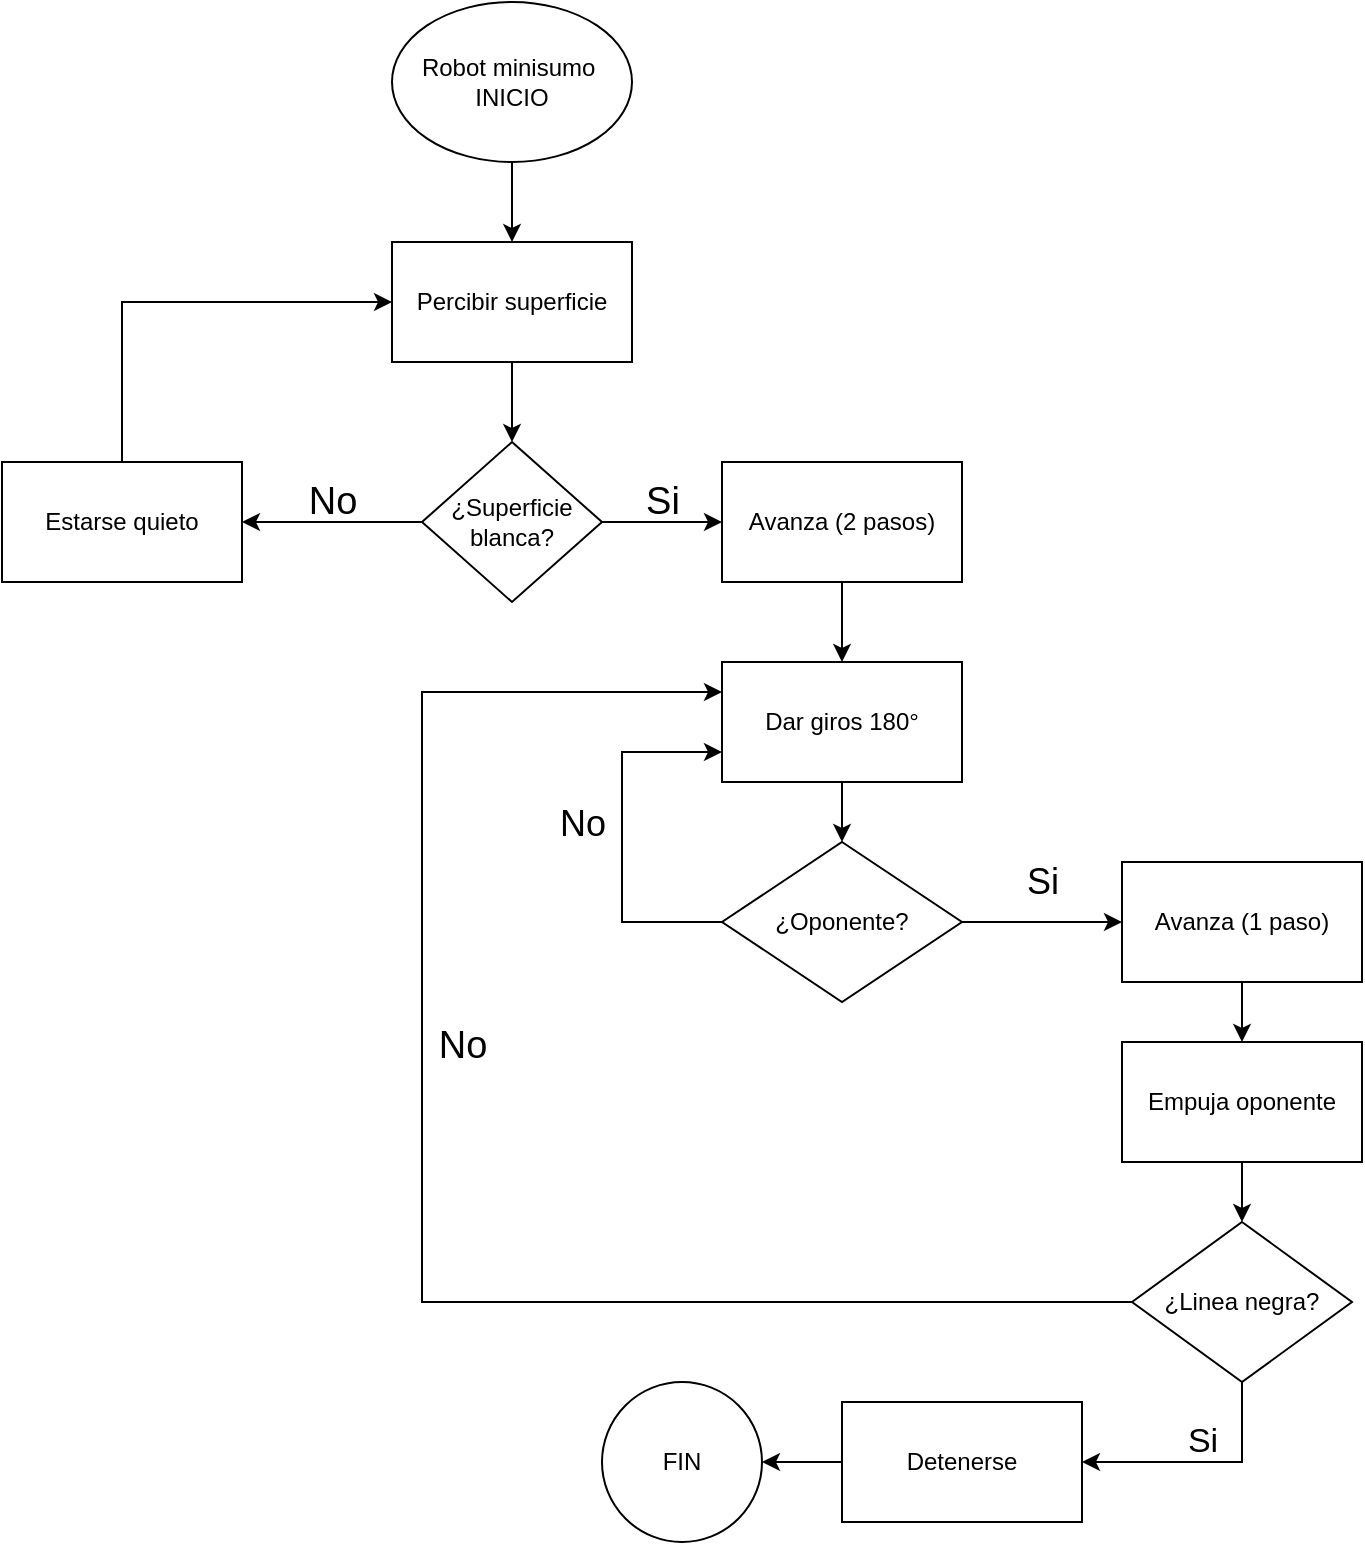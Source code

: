 <mxfile scale="1" border="0" version="24.4.0" type="device" pages="4">
  <diagram name="Página-1" id="DiOMOn2DR9gwLQJfvXUW">
    <mxGraphModel dx="794" dy="378" grid="1" gridSize="10" guides="1" tooltips="1" connect="1" arrows="1" fold="1" page="1" pageScale="1" pageWidth="850" pageHeight="1400" math="0" shadow="0">
      <root>
        <mxCell id="0" />
        <mxCell id="1" parent="0" />
        <mxCell id="_8bXgzSBexlc-20bGcun-2" style="edgeStyle=orthogonalEdgeStyle;rounded=0;orthogonalLoop=1;jettySize=auto;html=1;" parent="1" source="OtxNm6ZqjHJW9qYZtElQ-1" target="_8bXgzSBexlc-20bGcun-1" edge="1">
          <mxGeometry relative="1" as="geometry" />
        </mxCell>
        <mxCell id="OtxNm6ZqjHJW9qYZtElQ-1" value="Robot minisumo&amp;nbsp;&lt;br&gt;INICIO" style="ellipse;whiteSpace=wrap;html=1;" parent="1" vertex="1">
          <mxGeometry x="345" y="100" width="120" height="80" as="geometry" />
        </mxCell>
        <mxCell id="OtxNm6ZqjHJW9qYZtElQ-6" value="No" style="edgeStyle=orthogonalEdgeStyle;rounded=0;orthogonalLoop=1;jettySize=auto;html=1;fontSize=19;labelBackgroundColor=none;" parent="1" source="OtxNm6ZqjHJW9qYZtElQ-3" target="OtxNm6ZqjHJW9qYZtElQ-5" edge="1">
          <mxGeometry y="-10" relative="1" as="geometry">
            <mxPoint as="offset" />
          </mxGeometry>
        </mxCell>
        <mxCell id="OtxNm6ZqjHJW9qYZtElQ-10" value="Si" style="edgeStyle=orthogonalEdgeStyle;rounded=0;orthogonalLoop=1;jettySize=auto;html=1;fontSize=19;labelBackgroundColor=none;" parent="1" source="OtxNm6ZqjHJW9qYZtElQ-3" target="OtxNm6ZqjHJW9qYZtElQ-9" edge="1">
          <mxGeometry y="10" relative="1" as="geometry">
            <mxPoint as="offset" />
          </mxGeometry>
        </mxCell>
        <mxCell id="OtxNm6ZqjHJW9qYZtElQ-3" value="¿Superficie blanca?" style="rhombus;whiteSpace=wrap;html=1;" parent="1" vertex="1">
          <mxGeometry x="360" y="320" width="90" height="80" as="geometry" />
        </mxCell>
        <mxCell id="1bxqBSLl6d81d6kJvqD5-5" style="edgeStyle=orthogonalEdgeStyle;rounded=0;orthogonalLoop=1;jettySize=auto;html=1;entryX=0;entryY=0.5;entryDx=0;entryDy=0;exitX=0.5;exitY=0;exitDx=0;exitDy=0;" parent="1" source="OtxNm6ZqjHJW9qYZtElQ-5" target="_8bXgzSBexlc-20bGcun-1" edge="1">
          <mxGeometry relative="1" as="geometry" />
        </mxCell>
        <mxCell id="OtxNm6ZqjHJW9qYZtElQ-5" value="Estarse quieto" style="whiteSpace=wrap;html=1;" parent="1" vertex="1">
          <mxGeometry x="150" y="330" width="120" height="60" as="geometry" />
        </mxCell>
        <mxCell id="OtxNm6ZqjHJW9qYZtElQ-18" value="No" style="edgeStyle=orthogonalEdgeStyle;rounded=0;orthogonalLoop=1;jettySize=auto;html=1;exitX=0;exitY=0.5;exitDx=0;exitDy=0;entryX=0;entryY=0.75;entryDx=0;entryDy=0;fontSize=18;" parent="1" source="OtxNm6ZqjHJW9qYZtElQ-7" target="OtxNm6ZqjHJW9qYZtElQ-14" edge="1">
          <mxGeometry x="0.077" y="20" relative="1" as="geometry">
            <mxPoint x="480" y="520" as="targetPoint" />
            <Array as="points">
              <mxPoint x="460" y="560" />
              <mxPoint x="460" y="475" />
            </Array>
            <mxPoint as="offset" />
          </mxGeometry>
        </mxCell>
        <mxCell id="OtxNm6ZqjHJW9qYZtElQ-20" value="Si" style="edgeStyle=orthogonalEdgeStyle;rounded=0;orthogonalLoop=1;jettySize=auto;html=1;fontSize=18;labelBackgroundColor=none;" parent="1" source="OtxNm6ZqjHJW9qYZtElQ-7" target="OtxNm6ZqjHJW9qYZtElQ-19" edge="1">
          <mxGeometry y="20" relative="1" as="geometry">
            <mxPoint as="offset" />
          </mxGeometry>
        </mxCell>
        <mxCell id="OtxNm6ZqjHJW9qYZtElQ-7" value="¿Oponente?" style="rhombus;whiteSpace=wrap;html=1;" parent="1" vertex="1">
          <mxGeometry x="510" y="520" width="120" height="80" as="geometry" />
        </mxCell>
        <mxCell id="OtxNm6ZqjHJW9qYZtElQ-15" value="" style="edgeStyle=orthogonalEdgeStyle;rounded=0;orthogonalLoop=1;jettySize=auto;html=1;" parent="1" source="OtxNm6ZqjHJW9qYZtElQ-9" target="OtxNm6ZqjHJW9qYZtElQ-14" edge="1">
          <mxGeometry relative="1" as="geometry" />
        </mxCell>
        <mxCell id="OtxNm6ZqjHJW9qYZtElQ-9" value="Avanza (2 pasos)" style="whiteSpace=wrap;html=1;" parent="1" vertex="1">
          <mxGeometry x="510" y="330" width="120" height="60" as="geometry" />
        </mxCell>
        <mxCell id="OtxNm6ZqjHJW9qYZtElQ-16" value="" style="edgeStyle=orthogonalEdgeStyle;rounded=0;orthogonalLoop=1;jettySize=auto;html=1;" parent="1" source="OtxNm6ZqjHJW9qYZtElQ-14" target="OtxNm6ZqjHJW9qYZtElQ-7" edge="1">
          <mxGeometry relative="1" as="geometry" />
        </mxCell>
        <mxCell id="OtxNm6ZqjHJW9qYZtElQ-14" value="Dar giros 180°" style="whiteSpace=wrap;html=1;" parent="1" vertex="1">
          <mxGeometry x="510" y="430" width="120" height="60" as="geometry" />
        </mxCell>
        <mxCell id="OtxNm6ZqjHJW9qYZtElQ-22" value="" style="edgeStyle=orthogonalEdgeStyle;rounded=0;orthogonalLoop=1;jettySize=auto;html=1;" parent="1" source="OtxNm6ZqjHJW9qYZtElQ-19" target="OtxNm6ZqjHJW9qYZtElQ-21" edge="1">
          <mxGeometry relative="1" as="geometry" />
        </mxCell>
        <mxCell id="OtxNm6ZqjHJW9qYZtElQ-19" value="Avanza (1 paso)" style="whiteSpace=wrap;html=1;" parent="1" vertex="1">
          <mxGeometry x="710" y="530" width="120" height="60" as="geometry" />
        </mxCell>
        <mxCell id="4g_Xn0lm0OzPHZPX6uis-4" value="" style="edgeStyle=orthogonalEdgeStyle;rounded=0;orthogonalLoop=1;jettySize=auto;html=1;" parent="1" source="OtxNm6ZqjHJW9qYZtElQ-21" target="4g_Xn0lm0OzPHZPX6uis-3" edge="1">
          <mxGeometry relative="1" as="geometry" />
        </mxCell>
        <mxCell id="OtxNm6ZqjHJW9qYZtElQ-21" value="Empuja oponente" style="whiteSpace=wrap;html=1;" parent="1" vertex="1">
          <mxGeometry x="710" y="620" width="120" height="60" as="geometry" />
        </mxCell>
        <mxCell id="OtxNm6ZqjHJW9qYZtElQ-26" value="FIN" style="ellipse;whiteSpace=wrap;html=1;" parent="1" vertex="1">
          <mxGeometry x="450" y="790" width="80" height="80" as="geometry" />
        </mxCell>
        <mxCell id="4g_Xn0lm0OzPHZPX6uis-5" value="No" style="edgeStyle=orthogonalEdgeStyle;rounded=0;orthogonalLoop=1;jettySize=auto;html=1;entryX=0;entryY=0.25;entryDx=0;entryDy=0;fontSize=19;" parent="1" source="4g_Xn0lm0OzPHZPX6uis-3" target="OtxNm6ZqjHJW9qYZtElQ-14" edge="1">
          <mxGeometry x="0.192" y="-20" relative="1" as="geometry">
            <Array as="points">
              <mxPoint x="360" y="750" />
              <mxPoint x="360" y="445" />
            </Array>
            <mxPoint as="offset" />
          </mxGeometry>
        </mxCell>
        <mxCell id="c7U7Om-6hGtZcQO3wWBv-6" value="Si" style="edgeStyle=orthogonalEdgeStyle;rounded=0;orthogonalLoop=1;jettySize=auto;html=1;exitX=0.5;exitY=1;exitDx=0;exitDy=0;fontSize=17;labelBackgroundColor=none;entryX=1;entryY=0.5;entryDx=0;entryDy=0;" parent="1" source="4g_Xn0lm0OzPHZPX6uis-3" target="1bxqBSLl6d81d6kJvqD5-1" edge="1">
          <mxGeometry y="-10" relative="1" as="geometry">
            <mxPoint as="offset" />
            <mxPoint x="780" y="840" as="targetPoint" />
          </mxGeometry>
        </mxCell>
        <mxCell id="4g_Xn0lm0OzPHZPX6uis-3" value="¿Linea negra?" style="rhombus;whiteSpace=wrap;html=1;" parent="1" vertex="1">
          <mxGeometry x="715" y="710" width="110" height="80" as="geometry" />
        </mxCell>
        <mxCell id="1bxqBSLl6d81d6kJvqD5-2" style="edgeStyle=orthogonalEdgeStyle;rounded=0;orthogonalLoop=1;jettySize=auto;html=1;entryX=1;entryY=0.5;entryDx=0;entryDy=0;" parent="1" source="1bxqBSLl6d81d6kJvqD5-1" target="OtxNm6ZqjHJW9qYZtElQ-26" edge="1">
          <mxGeometry relative="1" as="geometry" />
        </mxCell>
        <mxCell id="1bxqBSLl6d81d6kJvqD5-1" value="Detenerse" style="rounded=0;whiteSpace=wrap;html=1;" parent="1" vertex="1">
          <mxGeometry x="570" y="800" width="120" height="60" as="geometry" />
        </mxCell>
        <mxCell id="_8bXgzSBexlc-20bGcun-3" style="edgeStyle=orthogonalEdgeStyle;rounded=0;orthogonalLoop=1;jettySize=auto;html=1;entryX=0.5;entryY=0;entryDx=0;entryDy=0;" parent="1" source="_8bXgzSBexlc-20bGcun-1" target="OtxNm6ZqjHJW9qYZtElQ-3" edge="1">
          <mxGeometry relative="1" as="geometry" />
        </mxCell>
        <mxCell id="_8bXgzSBexlc-20bGcun-1" value="Percibir superficie" style="whiteSpace=wrap;html=1;" parent="1" vertex="1">
          <mxGeometry x="345" y="220" width="120" height="60" as="geometry" />
        </mxCell>
      </root>
    </mxGraphModel>
  </diagram>
  <diagram name="Copia de Página-1" id="Cs4S8ZVSmZAZALYQ94_L">
    <mxGraphModel dx="2269" dy="1080" grid="1" gridSize="10" guides="1" tooltips="1" connect="1" arrows="1" fold="1" page="1" pageScale="1" pageWidth="850" pageHeight="1400" math="0" shadow="0">
      <root>
        <mxCell id="G6_0WqUlYWE0IOw1ckTz-0" />
        <mxCell id="G6_0WqUlYWE0IOw1ckTz-1" parent="G6_0WqUlYWE0IOw1ckTz-0" />
        <mxCell id="G6_0WqUlYWE0IOw1ckTz-2" style="edgeStyle=orthogonalEdgeStyle;rounded=0;orthogonalLoop=1;jettySize=auto;html=1;" parent="G6_0WqUlYWE0IOw1ckTz-1" source="G6_0WqUlYWE0IOw1ckTz-3" target="G6_0WqUlYWE0IOw1ckTz-27" edge="1">
          <mxGeometry relative="1" as="geometry" />
        </mxCell>
        <mxCell id="G6_0WqUlYWE0IOw1ckTz-3" value="Robot minisumo&amp;nbsp;&lt;br&gt;INICIO" style="ellipse;whiteSpace=wrap;html=1;" parent="G6_0WqUlYWE0IOw1ckTz-1" vertex="1">
          <mxGeometry x="345" y="100" width="120" height="80" as="geometry" />
        </mxCell>
        <mxCell id="G6_0WqUlYWE0IOw1ckTz-4" value="No" style="edgeStyle=orthogonalEdgeStyle;rounded=0;orthogonalLoop=1;jettySize=auto;html=1;fontSize=19;labelBackgroundColor=none;" parent="G6_0WqUlYWE0IOw1ckTz-1" source="G6_0WqUlYWE0IOw1ckTz-6" target="G6_0WqUlYWE0IOw1ckTz-8" edge="1">
          <mxGeometry y="-10" relative="1" as="geometry">
            <mxPoint as="offset" />
          </mxGeometry>
        </mxCell>
        <mxCell id="G6_0WqUlYWE0IOw1ckTz-5" value="Si" style="edgeStyle=orthogonalEdgeStyle;rounded=0;orthogonalLoop=1;jettySize=auto;html=1;fontSize=19;labelBackgroundColor=none;entryX=0.5;entryY=0;entryDx=0;entryDy=0;" parent="G6_0WqUlYWE0IOw1ckTz-1" source="G6_0WqUlYWE0IOw1ckTz-6" target="G6_0WqUlYWE0IOw1ckTz-11" edge="1">
          <mxGeometry x="0.786" y="20" relative="1" as="geometry">
            <mxPoint as="offset" />
            <mxPoint x="510" y="740" as="targetPoint" />
          </mxGeometry>
        </mxCell>
        <mxCell id="G6_0WqUlYWE0IOw1ckTz-6" value="¿Superficie blanca?" style="rhombus;whiteSpace=wrap;html=1;" parent="G6_0WqUlYWE0IOw1ckTz-1" vertex="1">
          <mxGeometry x="360" y="700" width="90" height="80" as="geometry" />
        </mxCell>
        <mxCell id="d3fiDPDhKWWzGXehrg9W-3" style="edgeStyle=orthogonalEdgeStyle;rounded=0;orthogonalLoop=1;jettySize=auto;html=1;entryX=0;entryY=0.5;entryDx=0;entryDy=0;exitX=0.5;exitY=0;exitDx=0;exitDy=0;" parent="G6_0WqUlYWE0IOw1ckTz-1" source="G6_0WqUlYWE0IOw1ckTz-8" target="d3fiDPDhKWWzGXehrg9W-0" edge="1">
          <mxGeometry relative="1" as="geometry" />
        </mxCell>
        <mxCell id="G6_0WqUlYWE0IOw1ckTz-8" value="Moverse" style="whiteSpace=wrap;html=1;" parent="G6_0WqUlYWE0IOw1ckTz-1" vertex="1">
          <mxGeometry x="150" y="710" width="120" height="60" as="geometry" />
        </mxCell>
        <mxCell id="G6_0WqUlYWE0IOw1ckTz-10" value="Si" style="edgeStyle=orthogonalEdgeStyle;rounded=0;orthogonalLoop=1;jettySize=auto;html=1;fontSize=18;labelBackgroundColor=none;" parent="G6_0WqUlYWE0IOw1ckTz-1" source="G6_0WqUlYWE0IOw1ckTz-11" target="G6_0WqUlYWE0IOw1ckTz-17" edge="1">
          <mxGeometry y="20" relative="1" as="geometry">
            <mxPoint as="offset" />
          </mxGeometry>
        </mxCell>
        <mxCell id="d3fiDPDhKWWzGXehrg9W-5" value="No" style="edgeStyle=orthogonalEdgeStyle;rounded=0;orthogonalLoop=1;jettySize=auto;html=1;exitX=0.5;exitY=1;exitDx=0;exitDy=0;entryX=1;entryY=0.5;entryDx=0;entryDy=0;" parent="G6_0WqUlYWE0IOw1ckTz-1" source="G6_0WqUlYWE0IOw1ckTz-11" target="d3fiDPDhKWWzGXehrg9W-4" edge="1">
          <mxGeometry x="0.467" y="-10" relative="1" as="geometry">
            <mxPoint as="offset" />
          </mxGeometry>
        </mxCell>
        <mxCell id="G6_0WqUlYWE0IOw1ckTz-11" value="¿Oponente &amp;lt; 10cm?" style="rhombus;whiteSpace=wrap;html=1;" parent="G6_0WqUlYWE0IOw1ckTz-1" vertex="1">
          <mxGeometry x="540" y="810" width="170" height="80" as="geometry" />
        </mxCell>
        <mxCell id="G6_0WqUlYWE0IOw1ckTz-12" value="" style="edgeStyle=orthogonalEdgeStyle;rounded=0;orthogonalLoop=1;jettySize=auto;html=1;" parent="G6_0WqUlYWE0IOw1ckTz-1" edge="1">
          <mxGeometry relative="1" as="geometry">
            <mxPoint x="570" y="510" as="sourcePoint" />
          </mxGeometry>
        </mxCell>
        <mxCell id="G6_0WqUlYWE0IOw1ckTz-16" value="" style="edgeStyle=orthogonalEdgeStyle;rounded=0;orthogonalLoop=1;jettySize=auto;html=1;" parent="G6_0WqUlYWE0IOw1ckTz-1" source="G6_0WqUlYWE0IOw1ckTz-17" target="G6_0WqUlYWE0IOw1ckTz-19" edge="1">
          <mxGeometry relative="1" as="geometry" />
        </mxCell>
        <mxCell id="G6_0WqUlYWE0IOw1ckTz-17" value="Reproducir la nota musical Mi" style="whiteSpace=wrap;html=1;" parent="G6_0WqUlYWE0IOw1ckTz-1" vertex="1">
          <mxGeometry x="780" y="820" width="120" height="60" as="geometry" />
        </mxCell>
        <mxCell id="d3fiDPDhKWWzGXehrg9W-20" value="" style="edgeStyle=orthogonalEdgeStyle;rounded=0;orthogonalLoop=1;jettySize=auto;html=1;" parent="G6_0WqUlYWE0IOw1ckTz-1" source="G6_0WqUlYWE0IOw1ckTz-19" target="d3fiDPDhKWWzGXehrg9W-16" edge="1">
          <mxGeometry relative="1" as="geometry" />
        </mxCell>
        <mxCell id="G6_0WqUlYWE0IOw1ckTz-19" value="Encender LEDs a color rojo" style="whiteSpace=wrap;html=1;" parent="G6_0WqUlYWE0IOw1ckTz-1" vertex="1">
          <mxGeometry x="780" y="910" width="120" height="60" as="geometry" />
        </mxCell>
        <mxCell id="R9iwsWmI5CHO6Fg897NX-1" value="" style="edgeStyle=orthogonalEdgeStyle;rounded=0;orthogonalLoop=1;jettySize=auto;html=1;" edge="1" parent="G6_0WqUlYWE0IOw1ckTz-1" source="G6_0WqUlYWE0IOw1ckTz-23" target="R9iwsWmI5CHO6Fg897NX-0">
          <mxGeometry relative="1" as="geometry" />
        </mxCell>
        <mxCell id="G6_0WqUlYWE0IOw1ckTz-23" value="¿Linea negra?" style="rhombus;whiteSpace=wrap;html=1;" parent="G6_0WqUlYWE0IOw1ckTz-1" vertex="1">
          <mxGeometry x="785" y="1110" width="110" height="80" as="geometry" />
        </mxCell>
        <mxCell id="d3fiDPDhKWWzGXehrg9W-1" style="edgeStyle=orthogonalEdgeStyle;rounded=0;orthogonalLoop=1;jettySize=auto;html=1;entryX=0.5;entryY=0;entryDx=0;entryDy=0;" parent="G6_0WqUlYWE0IOw1ckTz-1" source="G6_0WqUlYWE0IOw1ckTz-27" target="d3fiDPDhKWWzGXehrg9W-0" edge="1">
          <mxGeometry relative="1" as="geometry" />
        </mxCell>
        <mxCell id="G6_0WqUlYWE0IOw1ckTz-27" value="Esperar 5seg" style="whiteSpace=wrap;html=1;" parent="G6_0WqUlYWE0IOw1ckTz-1" vertex="1">
          <mxGeometry x="345" y="220" width="120" height="60" as="geometry" />
        </mxCell>
        <mxCell id="d3fiDPDhKWWzGXehrg9W-25" value="" style="edgeStyle=orthogonalEdgeStyle;rounded=0;orthogonalLoop=1;jettySize=auto;html=1;" parent="G6_0WqUlYWE0IOw1ckTz-1" source="d3fiDPDhKWWzGXehrg9W-0" target="d3fiDPDhKWWzGXehrg9W-24" edge="1">
          <mxGeometry relative="1" as="geometry" />
        </mxCell>
        <mxCell id="d3fiDPDhKWWzGXehrg9W-0" value="Reproducir la nota musical Do" style="whiteSpace=wrap;html=1;" parent="G6_0WqUlYWE0IOw1ckTz-1" vertex="1">
          <mxGeometry x="345" y="320" width="120" height="60" as="geometry" />
        </mxCell>
        <mxCell id="d3fiDPDhKWWzGXehrg9W-11" style="edgeStyle=orthogonalEdgeStyle;rounded=0;orthogonalLoop=1;jettySize=auto;html=1;entryX=1;entryY=0.5;entryDx=0;entryDy=0;" parent="G6_0WqUlYWE0IOw1ckTz-1" source="d3fiDPDhKWWzGXehrg9W-4" target="d3fiDPDhKWWzGXehrg9W-6" edge="1">
          <mxGeometry relative="1" as="geometry" />
        </mxCell>
        <mxCell id="d3fiDPDhKWWzGXehrg9W-4" value="Retroceder" style="whiteSpace=wrap;html=1;" parent="G6_0WqUlYWE0IOw1ckTz-1" vertex="1">
          <mxGeometry x="350" y="930" width="120" height="60" as="geometry" />
        </mxCell>
        <mxCell id="d3fiDPDhKWWzGXehrg9W-12" value="" style="edgeStyle=orthogonalEdgeStyle;rounded=0;orthogonalLoop=1;jettySize=auto;html=1;" parent="G6_0WqUlYWE0IOw1ckTz-1" source="d3fiDPDhKWWzGXehrg9W-6" target="d3fiDPDhKWWzGXehrg9W-9" edge="1">
          <mxGeometry relative="1" as="geometry" />
        </mxCell>
        <mxCell id="d3fiDPDhKWWzGXehrg9W-6" value="Retraso durante 0,5 segundos" style="whiteSpace=wrap;html=1;" parent="G6_0WqUlYWE0IOw1ckTz-1" vertex="1">
          <mxGeometry x="170" y="930" width="120" height="60" as="geometry" />
        </mxCell>
        <mxCell id="d3fiDPDhKWWzGXehrg9W-13" value="" style="edgeStyle=orthogonalEdgeStyle;rounded=0;orthogonalLoop=1;jettySize=auto;html=1;" parent="G6_0WqUlYWE0IOw1ckTz-1" source="d3fiDPDhKWWzGXehrg9W-9" target="d3fiDPDhKWWzGXehrg9W-10" edge="1">
          <mxGeometry relative="1" as="geometry" />
        </mxCell>
        <mxCell id="d3fiDPDhKWWzGXehrg9W-9" value="Girar a la derecha" style="whiteSpace=wrap;html=1;" parent="G6_0WqUlYWE0IOw1ckTz-1" vertex="1">
          <mxGeometry x="170" y="820" width="120" height="60" as="geometry" />
        </mxCell>
        <mxCell id="d3fiDPDhKWWzGXehrg9W-14" value="" style="edgeStyle=orthogonalEdgeStyle;rounded=0;orthogonalLoop=1;jettySize=auto;html=1;" parent="G6_0WqUlYWE0IOw1ckTz-1" source="d3fiDPDhKWWzGXehrg9W-10" target="G6_0WqUlYWE0IOw1ckTz-11" edge="1">
          <mxGeometry relative="1" as="geometry" />
        </mxCell>
        <mxCell id="d3fiDPDhKWWzGXehrg9W-10" value="Retraso durante 0,5 segundos" style="whiteSpace=wrap;html=1;" parent="G6_0WqUlYWE0IOw1ckTz-1" vertex="1">
          <mxGeometry x="350" y="820" width="120" height="60" as="geometry" />
        </mxCell>
        <mxCell id="d3fiDPDhKWWzGXehrg9W-21" value="" style="edgeStyle=orthogonalEdgeStyle;rounded=0;orthogonalLoop=1;jettySize=auto;html=1;" parent="G6_0WqUlYWE0IOw1ckTz-1" source="d3fiDPDhKWWzGXehrg9W-16" target="G6_0WqUlYWE0IOw1ckTz-23" edge="1">
          <mxGeometry relative="1" as="geometry" />
        </mxCell>
        <mxCell id="d3fiDPDhKWWzGXehrg9W-16" value="Avanza al 100% de potencia" style="whiteSpace=wrap;html=1;" parent="G6_0WqUlYWE0IOw1ckTz-1" vertex="1">
          <mxGeometry x="780" y="1010" width="120" height="60" as="geometry" />
        </mxCell>
        <mxCell id="d3fiDPDhKWWzGXehrg9W-29" style="edgeStyle=orthogonalEdgeStyle;rounded=0;orthogonalLoop=1;jettySize=auto;html=1;exitX=0.5;exitY=1;exitDx=0;exitDy=0;entryX=0.5;entryY=0;entryDx=0;entryDy=0;" parent="G6_0WqUlYWE0IOw1ckTz-1" source="d3fiDPDhKWWzGXehrg9W-17" target="d3fiDPDhKWWzGXehrg9W-27" edge="1">
          <mxGeometry relative="1" as="geometry" />
        </mxCell>
        <mxCell id="d3fiDPDhKWWzGXehrg9W-17" value="Girar a la izquierda" style="whiteSpace=wrap;html=1;" parent="G6_0WqUlYWE0IOw1ckTz-1" vertex="1">
          <mxGeometry x="345" y="500" width="120" height="60" as="geometry" />
        </mxCell>
        <mxCell id="d3fiDPDhKWWzGXehrg9W-26" value="" style="edgeStyle=orthogonalEdgeStyle;rounded=0;orthogonalLoop=1;jettySize=auto;html=1;" parent="G6_0WqUlYWE0IOw1ckTz-1" source="d3fiDPDhKWWzGXehrg9W-24" target="d3fiDPDhKWWzGXehrg9W-17" edge="1">
          <mxGeometry relative="1" as="geometry" />
        </mxCell>
        <mxCell id="d3fiDPDhKWWzGXehrg9W-24" value="Encender LEDs a color verde" style="whiteSpace=wrap;html=1;" parent="G6_0WqUlYWE0IOw1ckTz-1" vertex="1">
          <mxGeometry x="345" y="410" width="120" height="60" as="geometry" />
        </mxCell>
        <mxCell id="d3fiDPDhKWWzGXehrg9W-28" value="" style="edgeStyle=orthogonalEdgeStyle;rounded=0;orthogonalLoop=1;jettySize=auto;html=1;" parent="G6_0WqUlYWE0IOw1ckTz-1" source="d3fiDPDhKWWzGXehrg9W-27" target="G6_0WqUlYWE0IOw1ckTz-6" edge="1">
          <mxGeometry relative="1" as="geometry" />
        </mxCell>
        <mxCell id="d3fiDPDhKWWzGXehrg9W-27" value="Medir distancia a linea negra" style="whiteSpace=wrap;html=1;" parent="G6_0WqUlYWE0IOw1ckTz-1" vertex="1">
          <mxGeometry x="345" y="610" width="120" height="60" as="geometry" />
        </mxCell>
        <mxCell id="R9iwsWmI5CHO6Fg897NX-0" value="Detenerse" style="whiteSpace=wrap;html=1;" vertex="1" parent="G6_0WqUlYWE0IOw1ckTz-1">
          <mxGeometry x="590" y="1120" width="120" height="60" as="geometry" />
        </mxCell>
        <mxCell id="R9iwsWmI5CHO6Fg897NX-2" style="edgeStyle=orthogonalEdgeStyle;rounded=0;orthogonalLoop=1;jettySize=auto;html=1;entryX=0;entryY=0.5;entryDx=0;entryDy=0;" edge="1" parent="G6_0WqUlYWE0IOw1ckTz-1" source="R9iwsWmI5CHO6Fg897NX-0" target="G6_0WqUlYWE0IOw1ckTz-27">
          <mxGeometry relative="1" as="geometry">
            <Array as="points">
              <mxPoint x="80" y="1150" />
              <mxPoint x="80" y="250" />
            </Array>
          </mxGeometry>
        </mxCell>
      </root>
    </mxGraphModel>
  </diagram>
  <diagram id="sqxBEo3vInLIFIDrgnFL" name="Página-2">
    <mxGraphModel dx="794" dy="378" grid="1" gridSize="10" guides="1" tooltips="1" connect="1" arrows="1" fold="1" page="1" pageScale="1" pageWidth="1400" pageHeight="850" math="0" shadow="0">
      <root>
        <mxCell id="0" />
        <mxCell id="1" parent="0" />
        <mxCell id="OWOHfKba-ebB4ny3hYLN-1" value="&lt;font style=&quot;font-size: 19px;&quot;&gt;interacts with&lt;/font&gt;" style="edgeStyle=orthogonalEdgeStyle;rounded=0;orthogonalLoop=1;jettySize=auto;html=1;entryX=1;entryY=0.25;entryDx=0;entryDy=0;labelBackgroundColor=none;" parent="1" source="DjCG3_lMmoby0Wiu8xu9-16" target="DjCG3_lMmoby0Wiu8xu9-29" edge="1">
          <mxGeometry x="-0.01" y="20" relative="1" as="geometry">
            <Array as="points">
              <mxPoint x="1290" y="80" />
              <mxPoint x="1290" y="465" />
            </Array>
            <mxPoint as="offset" />
          </mxGeometry>
        </mxCell>
        <mxCell id="OWOHfKba-ebB4ny3hYLN-7" style="edgeStyle=orthogonalEdgeStyle;rounded=0;orthogonalLoop=1;jettySize=auto;html=1;entryX=0.5;entryY=0;entryDx=0;entryDy=0;" parent="1" source="DjCG3_lMmoby0Wiu8xu9-16" target="DjCG3_lMmoby0Wiu8xu9-44" edge="1">
          <mxGeometry relative="1" as="geometry">
            <Array as="points">
              <mxPoint x="160" y="80" />
            </Array>
          </mxGeometry>
        </mxCell>
        <mxCell id="DjCG3_lMmoby0Wiu8xu9-16" value="&lt;span style=&quot;font-size: 12px; font-weight: 700;&quot;&gt;User&lt;/span&gt;" style="swimlane;childLayout=stackLayout;horizontal=1;startSize=50;horizontalStack=0;rounded=1;fontSize=14;fontStyle=0;strokeWidth=2;resizeParent=0;resizeLast=1;shadow=0;dashed=0;align=center;arcSize=4;whiteSpace=wrap;html=1;fillColor=#dae8fc;strokeColor=#6c8ebf;" parent="1" vertex="1">
          <mxGeometry x="240" y="40" width="160" height="80" as="geometry" />
        </mxCell>
        <mxCell id="DjCG3_lMmoby0Wiu8xu9-18" style="edgeStyle=orthogonalEdgeStyle;rounded=0;orthogonalLoop=1;jettySize=auto;html=1;exitX=0.5;exitY=1;exitDx=0;exitDy=0;" parent="DjCG3_lMmoby0Wiu8xu9-16" edge="1">
          <mxGeometry relative="1" as="geometry">
            <mxPoint x="80" y="80" as="sourcePoint" />
            <mxPoint x="80" y="80" as="targetPoint" />
          </mxGeometry>
        </mxCell>
        <mxCell id="fLeCP5YuJPnMjcPf_pI3-1" style="edgeStyle=orthogonalEdgeStyle;rounded=0;orthogonalLoop=1;jettySize=auto;html=1;endArrow=block;endFill=0;" parent="1" source="DjCG3_lMmoby0Wiu8xu9-21" edge="1">
          <mxGeometry relative="1" as="geometry">
            <Array as="points">
              <mxPoint x="440" y="150" />
              <mxPoint x="440" y="90" />
              <mxPoint x="400" y="90" />
            </Array>
            <mxPoint x="400" y="90" as="targetPoint" />
          </mxGeometry>
        </mxCell>
        <mxCell id="DjCG3_lMmoby0Wiu8xu9-21" value="&lt;span style=&quot;font-size: 12px; font-weight: 700;&quot;&gt;Human Player&lt;/span&gt;" style="swimlane;childLayout=stackLayout;horizontal=1;startSize=50;horizontalStack=0;rounded=1;fontSize=14;fontStyle=0;strokeWidth=2;resizeParent=0;resizeLast=1;shadow=0;dashed=0;align=center;arcSize=4;whiteSpace=wrap;html=1;fillColor=#dae8fc;strokeColor=#6c8ebf;" parent="1" vertex="1">
          <mxGeometry x="550" y="100" width="160" height="80" as="geometry" />
        </mxCell>
        <mxCell id="DjCG3_lMmoby0Wiu8xu9-23" style="edgeStyle=orthogonalEdgeStyle;rounded=0;orthogonalLoop=1;jettySize=auto;html=1;exitX=0.5;exitY=1;exitDx=0;exitDy=0;" parent="DjCG3_lMmoby0Wiu8xu9-21" edge="1">
          <mxGeometry relative="1" as="geometry">
            <mxPoint x="80.0" y="80.0" as="sourcePoint" />
            <mxPoint x="80.0" y="80.0" as="targetPoint" />
          </mxGeometry>
        </mxCell>
        <mxCell id="DjCG3_lMmoby0Wiu8xu9-26" value="&lt;span style=&quot;font-size: 12px; font-weight: 700;&quot;&gt;Physical Entity&lt;/span&gt;" style="swimlane;childLayout=stackLayout;horizontal=1;startSize=50;horizontalStack=0;rounded=1;fontSize=14;fontStyle=0;strokeWidth=2;resizeParent=0;resizeLast=1;shadow=0;dashed=0;align=center;arcSize=4;whiteSpace=wrap;html=1;fillColor=#ffe6cc;strokeColor=#d79b00;" parent="1" vertex="1">
          <mxGeometry x="970" y="325" width="160" height="80" as="geometry" />
        </mxCell>
        <mxCell id="DjCG3_lMmoby0Wiu8xu9-27" style="edgeStyle=orthogonalEdgeStyle;rounded=0;orthogonalLoop=1;jettySize=auto;html=1;exitX=0.5;exitY=1;exitDx=0;exitDy=0;" parent="DjCG3_lMmoby0Wiu8xu9-26" edge="1">
          <mxGeometry relative="1" as="geometry">
            <mxPoint x="80.0" y="80.0" as="sourcePoint" />
            <mxPoint x="80.0" y="80.0" as="targetPoint" />
          </mxGeometry>
        </mxCell>
        <mxCell id="DjCG3_lMmoby0Wiu8xu9-28" value="Dojo" style="text;html=1;align=center;verticalAlign=middle;whiteSpace=wrap;rounded=0;" parent="DjCG3_lMmoby0Wiu8xu9-26" vertex="1">
          <mxGeometry y="50" width="160" height="30" as="geometry" />
        </mxCell>
        <mxCell id="DjCG3_lMmoby0Wiu8xu9-29" value="&lt;span style=&quot;font-size: 12px; font-weight: 700;&quot;&gt;Physical Entity&lt;/span&gt;" style="swimlane;childLayout=stackLayout;horizontal=1;startSize=50;horizontalStack=0;rounded=1;fontSize=14;fontStyle=0;strokeWidth=2;resizeParent=0;resizeLast=1;shadow=0;dashed=0;align=center;arcSize=4;whiteSpace=wrap;html=1;fillColor=#ffe6cc;strokeColor=#d79b00;" parent="1" vertex="1">
          <mxGeometry x="970" y="445" width="160" height="80" as="geometry" />
        </mxCell>
        <mxCell id="DjCG3_lMmoby0Wiu8xu9-30" style="edgeStyle=orthogonalEdgeStyle;rounded=0;orthogonalLoop=1;jettySize=auto;html=1;exitX=0.5;exitY=1;exitDx=0;exitDy=0;" parent="DjCG3_lMmoby0Wiu8xu9-29" edge="1">
          <mxGeometry relative="1" as="geometry">
            <mxPoint x="80.0" y="80.0" as="sourcePoint" />
            <mxPoint x="80.0" y="80.0" as="targetPoint" />
          </mxGeometry>
        </mxCell>
        <mxCell id="DjCG3_lMmoby0Wiu8xu9-31" value="Minisumo" style="text;html=1;align=center;verticalAlign=middle;whiteSpace=wrap;rounded=0;" parent="DjCG3_lMmoby0Wiu8xu9-29" vertex="1">
          <mxGeometry y="50" width="160" height="30" as="geometry" />
        </mxCell>
        <mxCell id="DjCG3_lMmoby0Wiu8xu9-63" value="with" style="edgeStyle=orthogonalEdgeStyle;rounded=0;orthogonalLoop=1;jettySize=auto;html=1;entryX=0.75;entryY=1;entryDx=0;entryDy=0;dashed=1;dashPattern=8 8;strokeWidth=3;fontSize=19;" parent="1" source="DjCG3_lMmoby0Wiu8xu9-38" target="DjCG3_lMmoby0Wiu8xu9-16" edge="1">
          <mxGeometry x="-0.57" y="15" relative="1" as="geometry">
            <mxPoint as="offset" />
            <mxPoint x="360" y="260" as="targetPoint" />
          </mxGeometry>
        </mxCell>
        <mxCell id="DjCG3_lMmoby0Wiu8xu9-66" value="associated" style="edgeStyle=orthogonalEdgeStyle;rounded=0;orthogonalLoop=1;jettySize=auto;html=1;entryX=1;entryY=0.25;entryDx=0;entryDy=0;fontSize=19;labelBackgroundColor=none;" parent="1" source="DjCG3_lMmoby0Wiu8xu9-38" target="DjCG3_lMmoby0Wiu8xu9-44" edge="1">
          <mxGeometry x="-0.413" y="-10" relative="1" as="geometry">
            <Array as="points">
              <mxPoint x="320" y="330" />
              <mxPoint x="320" y="365" />
            </Array>
            <mxPoint as="offset" />
          </mxGeometry>
        </mxCell>
        <mxCell id="OWOHfKba-ebB4ny3hYLN-4" value="&#xa;&lt;span style=&quot;color: rgb(0, 0, 0); font-family: Helvetica; font-size: 19px; font-style: normal; font-variant-ligatures: normal; font-variant-caps: normal; font-weight: 400; letter-spacing: normal; orphans: 2; text-align: center; text-indent: 0px; text-transform: none; widows: 2; word-spacing: 0px; -webkit-text-stroke-width: 0px; white-space: nowrap; text-decoration-thickness: initial; text-decoration-style: initial; text-decoration-color: initial; float: none; display: inline !important;&quot;&gt;relates to&lt;/span&gt;&#xa;&#xa;" style="edgeStyle=orthogonalEdgeStyle;rounded=0;orthogonalLoop=1;jettySize=auto;html=1;entryX=0;entryY=0.5;entryDx=0;entryDy=0;labelBackgroundColor=none;" parent="1" source="DjCG3_lMmoby0Wiu8xu9-38" target="DjCG3_lMmoby0Wiu8xu9-26" edge="1">
          <mxGeometry x="0.091" y="5" relative="1" as="geometry">
            <mxPoint as="offset" />
          </mxGeometry>
        </mxCell>
        <mxCell id="DjCG3_lMmoby0Wiu8xu9-38" value="&lt;span style=&quot;font-size: 12px; font-weight: 700;&quot;&gt;Virtual Entity&lt;/span&gt;" style="swimlane;childLayout=stackLayout;horizontal=1;startSize=50;horizontalStack=0;rounded=1;fontSize=14;fontStyle=0;strokeWidth=2;resizeParent=0;resizeLast=1;shadow=0;dashed=0;align=center;arcSize=4;whiteSpace=wrap;html=1;fillColor=#d5e8d4;strokeColor=#82b366;" parent="1" vertex="1">
          <mxGeometry x="580" y="325" width="160" height="80" as="geometry" />
        </mxCell>
        <mxCell id="DjCG3_lMmoby0Wiu8xu9-39" style="edgeStyle=orthogonalEdgeStyle;rounded=0;orthogonalLoop=1;jettySize=auto;html=1;exitX=0.5;exitY=1;exitDx=0;exitDy=0;" parent="DjCG3_lMmoby0Wiu8xu9-38" edge="1">
          <mxGeometry relative="1" as="geometry">
            <mxPoint x="80.0" y="80.0" as="sourcePoint" />
            <mxPoint x="80.0" y="80.0" as="targetPoint" />
          </mxGeometry>
        </mxCell>
        <mxCell id="DjCG3_lMmoby0Wiu8xu9-40" value="Dojo Virtual" style="text;html=1;align=center;verticalAlign=middle;whiteSpace=wrap;rounded=0;" parent="DjCG3_lMmoby0Wiu8xu9-38" vertex="1">
          <mxGeometry y="50" width="160" height="30" as="geometry" />
        </mxCell>
        <mxCell id="OWOHfKba-ebB4ny3hYLN-5" value="&lt;font style=&quot;font-size: 19px;&quot;&gt;relates to&lt;/font&gt;" style="edgeStyle=orthogonalEdgeStyle;rounded=0;orthogonalLoop=1;jettySize=auto;html=1;entryX=0;entryY=0.5;entryDx=0;entryDy=0;" parent="1" source="DjCG3_lMmoby0Wiu8xu9-41" target="DjCG3_lMmoby0Wiu8xu9-29" edge="1">
          <mxGeometry x="0.091" y="15" relative="1" as="geometry">
            <mxPoint as="offset" />
          </mxGeometry>
        </mxCell>
        <mxCell id="DjCG3_lMmoby0Wiu8xu9-41" value="&lt;span style=&quot;font-size: 12px; font-weight: 700;&quot;&gt;Virtual Entity&lt;/span&gt;" style="swimlane;childLayout=stackLayout;horizontal=1;startSize=50;horizontalStack=0;rounded=1;fontSize=14;fontStyle=0;strokeWidth=2;resizeParent=0;resizeLast=1;shadow=0;dashed=0;align=center;arcSize=4;whiteSpace=wrap;html=1;fillColor=#d5e8d4;strokeColor=#82b366;" parent="1" vertex="1">
          <mxGeometry x="580" y="445" width="160" height="80" as="geometry" />
        </mxCell>
        <mxCell id="DjCG3_lMmoby0Wiu8xu9-42" style="edgeStyle=orthogonalEdgeStyle;rounded=0;orthogonalLoop=1;jettySize=auto;html=1;exitX=0.5;exitY=1;exitDx=0;exitDy=0;" parent="DjCG3_lMmoby0Wiu8xu9-41" edge="1">
          <mxGeometry relative="1" as="geometry">
            <mxPoint x="80.0" y="80.0" as="sourcePoint" />
            <mxPoint x="80.0" y="80.0" as="targetPoint" />
          </mxGeometry>
        </mxCell>
        <mxCell id="DjCG3_lMmoby0Wiu8xu9-43" value="Minisumo Virtual" style="text;html=1;align=center;verticalAlign=middle;whiteSpace=wrap;rounded=0;" parent="DjCG3_lMmoby0Wiu8xu9-41" vertex="1">
          <mxGeometry y="50" width="160" height="30" as="geometry" />
        </mxCell>
        <mxCell id="1U1Mx15DlKrWZK0IdF5e-1" style="edgeStyle=orthogonalEdgeStyle;rounded=0;orthogonalLoop=1;jettySize=auto;html=1;entryX=0.5;entryY=1;entryDx=0;entryDy=0;" parent="1" source="DjCG3_lMmoby0Wiu8xu9-44" target="DjCG3_lMmoby0Wiu8xu9-16" edge="1">
          <mxGeometry relative="1" as="geometry" />
        </mxCell>
        <mxCell id="DjCG3_lMmoby0Wiu8xu9-44" value="&lt;span style=&quot;font-size: 12px; font-weight: 700;&quot;&gt;Service&lt;/span&gt;" style="swimlane;childLayout=stackLayout;horizontal=1;startSize=50;horizontalStack=0;rounded=1;fontSize=14;fontStyle=0;strokeWidth=2;resizeParent=0;resizeLast=1;shadow=0;dashed=0;align=center;arcSize=4;whiteSpace=wrap;html=1;fillColor=#f8cecc;strokeColor=#b85450;" parent="1" vertex="1">
          <mxGeometry x="80" y="345" width="160" height="80" as="geometry" />
        </mxCell>
        <mxCell id="DjCG3_lMmoby0Wiu8xu9-45" style="edgeStyle=orthogonalEdgeStyle;rounded=0;orthogonalLoop=1;jettySize=auto;html=1;exitX=0.5;exitY=1;exitDx=0;exitDy=0;" parent="DjCG3_lMmoby0Wiu8xu9-44" edge="1">
          <mxGeometry relative="1" as="geometry">
            <mxPoint x="80" y="80" as="sourcePoint" />
            <mxPoint x="80" y="80" as="targetPoint" />
          </mxGeometry>
        </mxCell>
        <mxCell id="cWcYmXvJpGI1tMLVh2xf-4" value="Estrategia" style="text;html=1;align=center;verticalAlign=middle;whiteSpace=wrap;rounded=0;" parent="DjCG3_lMmoby0Wiu8xu9-44" vertex="1">
          <mxGeometry y="50" width="160" height="30" as="geometry" />
        </mxCell>
        <mxCell id="DjCG3_lMmoby0Wiu8xu9-46" value="&lt;span style=&quot;font-size: 12px; font-weight: 700;&quot;&gt;Resource&lt;/span&gt;" style="swimlane;childLayout=stackLayout;horizontal=1;startSize=50;horizontalStack=0;rounded=1;fontSize=14;fontStyle=0;strokeWidth=2;resizeParent=0;resizeLast=1;shadow=0;dashed=0;align=center;arcSize=4;whiteSpace=wrap;html=1;fillColor=#fff2cc;strokeColor=#d6b656;" parent="1" vertex="1">
          <mxGeometry x="80" y="500" width="160" height="80" as="geometry" />
        </mxCell>
        <mxCell id="DjCG3_lMmoby0Wiu8xu9-47" style="edgeStyle=orthogonalEdgeStyle;rounded=0;orthogonalLoop=1;jettySize=auto;html=1;exitX=0.5;exitY=1;exitDx=0;exitDy=0;" parent="DjCG3_lMmoby0Wiu8xu9-46" edge="1">
          <mxGeometry relative="1" as="geometry">
            <mxPoint x="80" y="80" as="sourcePoint" />
            <mxPoint x="80" y="80" as="targetPoint" />
          </mxGeometry>
        </mxCell>
        <mxCell id="DjCG3_lMmoby0Wiu8xu9-48" value="exposes" style="edgeStyle=orthogonalEdgeStyle;rounded=0;orthogonalLoop=1;jettySize=auto;html=1;entryX=0.5;entryY=0;entryDx=0;entryDy=0;fontSize=19;" parent="1" source="DjCG3_lMmoby0Wiu8xu9-44" target="DjCG3_lMmoby0Wiu8xu9-46" edge="1">
          <mxGeometry x="-0.333" y="40" relative="1" as="geometry">
            <mxPoint as="offset" />
          </mxGeometry>
        </mxCell>
        <mxCell id="DjCG3_lMmoby0Wiu8xu9-70" style="edgeStyle=orthogonalEdgeStyle;rounded=0;orthogonalLoop=1;jettySize=auto;html=1;entryX=0.5;entryY=1;entryDx=0;entryDy=0;exitX=0;exitY=0.25;exitDx=0;exitDy=0;" parent="1" source="DjCG3_lMmoby0Wiu8xu9-51" target="DjCG3_lMmoby0Wiu8xu9-46" edge="1">
          <mxGeometry relative="1" as="geometry">
            <Array as="points">
              <mxPoint x="160" y="640" />
            </Array>
          </mxGeometry>
        </mxCell>
        <mxCell id="DjCG3_lMmoby0Wiu8xu9-71" value="&lt;span style=&quot;font-size: 19px;&quot;&gt;hosts&lt;/span&gt;" style="edgeStyle=orthogonalEdgeStyle;rounded=0;orthogonalLoop=1;jettySize=auto;html=1;entryX=0;entryY=0.25;entryDx=0;entryDy=0;exitX=1;exitY=0.25;exitDx=0;exitDy=0;labelBackgroundColor=none;" parent="1" source="DjCG3_lMmoby0Wiu8xu9-51" target="DjCG3_lMmoby0Wiu8xu9-53" edge="1">
          <mxGeometry x="0.222" y="-20" relative="1" as="geometry">
            <mxPoint as="offset" />
            <Array as="points">
              <mxPoint x="450" y="640" />
              <mxPoint x="450" y="590" />
            </Array>
          </mxGeometry>
        </mxCell>
        <mxCell id="DjCG3_lMmoby0Wiu8xu9-51" value="&lt;span style=&quot;font-size: 12px; font-weight: 700;&quot;&gt;OnDevice Resource&lt;/span&gt;" style="swimlane;childLayout=stackLayout;horizontal=1;startSize=50;horizontalStack=0;rounded=1;fontSize=14;fontStyle=0;strokeWidth=2;resizeParent=0;resizeLast=1;shadow=0;dashed=0;align=center;arcSize=4;whiteSpace=wrap;html=1;fillColor=#fff2cc;strokeColor=#d6b656;" parent="1" vertex="1">
          <mxGeometry x="240" y="620" width="160" height="80" as="geometry" />
        </mxCell>
        <mxCell id="DjCG3_lMmoby0Wiu8xu9-52" style="edgeStyle=orthogonalEdgeStyle;rounded=0;orthogonalLoop=1;jettySize=auto;html=1;exitX=0.5;exitY=1;exitDx=0;exitDy=0;" parent="DjCG3_lMmoby0Wiu8xu9-51" edge="1">
          <mxGeometry relative="1" as="geometry">
            <mxPoint x="80" y="80" as="sourcePoint" />
            <mxPoint x="80" y="80" as="targetPoint" />
          </mxGeometry>
        </mxCell>
        <mxCell id="cWcYmXvJpGI1tMLVh2xf-2" value="Memoria" style="text;html=1;align=center;verticalAlign=middle;whiteSpace=wrap;rounded=0;" parent="DjCG3_lMmoby0Wiu8xu9-51" vertex="1">
          <mxGeometry y="50" width="160" height="30" as="geometry" />
        </mxCell>
        <mxCell id="DjCG3_lMmoby0Wiu8xu9-53" value="&lt;span style=&quot;font-size: 12px; font-weight: 700;&quot;&gt;Device&lt;/span&gt;" style="swimlane;childLayout=stackLayout;horizontal=1;startSize=50;horizontalStack=0;rounded=1;fontSize=14;fontStyle=0;strokeWidth=2;resizeParent=0;resizeLast=1;shadow=0;dashed=0;align=center;arcSize=4;whiteSpace=wrap;html=1;fillColor=#bababa;strokeColor=#424342;" parent="1" vertex="1">
          <mxGeometry x="860" y="570" width="160" height="80" as="geometry" />
        </mxCell>
        <mxCell id="DjCG3_lMmoby0Wiu8xu9-54" style="edgeStyle=orthogonalEdgeStyle;rounded=0;orthogonalLoop=1;jettySize=auto;html=1;exitX=0.5;exitY=1;exitDx=0;exitDy=0;" parent="DjCG3_lMmoby0Wiu8xu9-53" edge="1">
          <mxGeometry relative="1" as="geometry">
            <mxPoint x="80.0" y="80.0" as="sourcePoint" />
            <mxPoint x="80.0" y="80.0" as="targetPoint" />
          </mxGeometry>
        </mxCell>
        <mxCell id="DjCG3_lMmoby0Wiu8xu9-55" value="ESP-32 o ARDUINO" style="text;html=1;align=center;verticalAlign=middle;whiteSpace=wrap;rounded=0;" parent="DjCG3_lMmoby0Wiu8xu9-53" vertex="1">
          <mxGeometry y="50" width="160" height="30" as="geometry" />
        </mxCell>
        <mxCell id="DjCG3_lMmoby0Wiu8xu9-72" value="&lt;font style=&quot;font-size: 19px;&quot;&gt;attached to&lt;/font&gt;" style="edgeStyle=orthogonalEdgeStyle;rounded=0;orthogonalLoop=1;jettySize=auto;html=1;entryX=0.5;entryY=1;entryDx=0;entryDy=0;labelBackgroundColor=none;exitX=0.5;exitY=0;exitDx=0;exitDy=0;" parent="1" source="DjCG3_lMmoby0Wiu8xu9-56" target="DjCG3_lMmoby0Wiu8xu9-55" edge="1">
          <mxGeometry x="-0.353" y="-30" relative="1" as="geometry">
            <mxPoint as="offset" />
            <Array as="points">
              <mxPoint x="690" y="690" />
              <mxPoint x="940" y="690" />
            </Array>
          </mxGeometry>
        </mxCell>
        <mxCell id="OWOHfKba-ebB4ny3hYLN-2" value="monitors" style="edgeStyle=orthogonalEdgeStyle;rounded=0;orthogonalLoop=1;jettySize=auto;html=1;entryX=1;entryY=0.25;entryDx=0;entryDy=0;labelBackgroundColor=none;fontSize=18;exitX=0.5;exitY=1;exitDx=0;exitDy=0;" parent="1" source="DjCG3_lMmoby0Wiu8xu9-58" target="DjCG3_lMmoby0Wiu8xu9-26" edge="1">
          <mxGeometry x="0.875" y="-15" relative="1" as="geometry">
            <Array as="points">
              <mxPoint x="690" y="910" />
              <mxPoint x="1350" y="910" />
              <mxPoint x="1350" y="345" />
            </Array>
            <mxPoint as="offset" />
          </mxGeometry>
        </mxCell>
        <mxCell id="DjCG3_lMmoby0Wiu8xu9-56" value="&lt;span style=&quot;font-size: 12px; font-weight: 700;&quot;&gt;Sensor&lt;/span&gt;" style="swimlane;childLayout=stackLayout;horizontal=1;startSize=50;horizontalStack=0;rounded=1;fontSize=14;fontStyle=0;strokeWidth=2;resizeParent=0;resizeLast=1;shadow=0;dashed=0;align=center;arcSize=4;whiteSpace=wrap;html=1;fillColor=#bababa;strokeColor=#424342;" parent="1" vertex="1">
          <mxGeometry x="610" y="740" width="160" height="80" as="geometry" />
        </mxCell>
        <mxCell id="DjCG3_lMmoby0Wiu8xu9-57" style="edgeStyle=orthogonalEdgeStyle;rounded=0;orthogonalLoop=1;jettySize=auto;html=1;exitX=0.5;exitY=1;exitDx=0;exitDy=0;" parent="DjCG3_lMmoby0Wiu8xu9-56" edge="1">
          <mxGeometry relative="1" as="geometry">
            <mxPoint x="80.0" y="80.0" as="sourcePoint" />
            <mxPoint x="80.0" y="80.0" as="targetPoint" />
          </mxGeometry>
        </mxCell>
        <mxCell id="DjCG3_lMmoby0Wiu8xu9-58" value="Sensor infrarojo" style="text;html=1;align=center;verticalAlign=middle;whiteSpace=wrap;rounded=0;" parent="DjCG3_lMmoby0Wiu8xu9-56" vertex="1">
          <mxGeometry y="50" width="160" height="30" as="geometry" />
        </mxCell>
        <mxCell id="DjCG3_lMmoby0Wiu8xu9-73" value="attached to" style="edgeStyle=orthogonalEdgeStyle;rounded=0;orthogonalLoop=1;jettySize=auto;html=1;labelBackgroundColor=none;fontSize=19;" parent="1" source="DjCG3_lMmoby0Wiu8xu9-60" target="DjCG3_lMmoby0Wiu8xu9-55" edge="1">
          <mxGeometry x="-0.556" y="-60" relative="1" as="geometry">
            <mxPoint as="offset" />
          </mxGeometry>
        </mxCell>
        <mxCell id="DjCG3_lMmoby0Wiu8xu9-60" value="&lt;span style=&quot;font-size: 12px;&quot;&gt;&lt;b&gt;Sensor&lt;/b&gt;&lt;/span&gt;" style="swimlane;childLayout=stackLayout;horizontal=1;startSize=50;horizontalStack=0;rounded=1;fontSize=14;fontStyle=0;strokeWidth=2;resizeParent=0;resizeLast=1;shadow=0;dashed=0;align=center;arcSize=4;whiteSpace=wrap;html=1;fillColor=#bababa;strokeColor=#424342;" parent="1" vertex="1">
          <mxGeometry x="860" y="740" width="160" height="80" as="geometry" />
        </mxCell>
        <mxCell id="DjCG3_lMmoby0Wiu8xu9-61" style="edgeStyle=orthogonalEdgeStyle;rounded=0;orthogonalLoop=1;jettySize=auto;html=1;exitX=0.5;exitY=1;exitDx=0;exitDy=0;" parent="DjCG3_lMmoby0Wiu8xu9-60" edge="1">
          <mxGeometry relative="1" as="geometry">
            <mxPoint x="80.0" y="80.0" as="sourcePoint" />
            <mxPoint x="80.0" y="80.0" as="targetPoint" />
          </mxGeometry>
        </mxCell>
        <mxCell id="DjCG3_lMmoby0Wiu8xu9-62" value="Ultrasónico" style="text;html=1;align=center;verticalAlign=middle;whiteSpace=wrap;rounded=0;" parent="DjCG3_lMmoby0Wiu8xu9-60" vertex="1">
          <mxGeometry y="50" width="160" height="30" as="geometry" />
        </mxCell>
        <mxCell id="DjCG3_lMmoby0Wiu8xu9-64" value="with" style="edgeStyle=orthogonalEdgeStyle;rounded=0;orthogonalLoop=1;jettySize=auto;html=1;entryX=0.75;entryY=1;entryDx=0;entryDy=0;dashed=1;dashPattern=8 8;strokeWidth=3;fontSize=19;" parent="1" target="DjCG3_lMmoby0Wiu8xu9-16" edge="1">
          <mxGeometry x="-0.688" y="-17" relative="1" as="geometry">
            <mxPoint x="580" y="477" as="sourcePoint" />
            <mxPoint x="360" y="260" as="targetPoint" />
            <mxPoint as="offset" />
          </mxGeometry>
        </mxCell>
        <mxCell id="DjCG3_lMmoby0Wiu8xu9-67" value="&#xa;&lt;span style=&quot;color: rgb(0, 0, 0); font-family: Helvetica; font-size: 19px; font-style: normal; font-variant-ligatures: normal; font-variant-caps: normal; font-weight: 400; letter-spacing: normal; orphans: 2; text-align: center; text-indent: 0px; text-transform: none; widows: 2; word-spacing: 0px; -webkit-text-stroke-width: 0px; white-space: nowrap; text-decoration-thickness: initial; text-decoration-style: initial; text-decoration-color: initial; float: none; display: inline !important;&quot;&gt;associated&lt;/span&gt;&#xa;&#xa;" style="edgeStyle=orthogonalEdgeStyle;rounded=0;orthogonalLoop=1;jettySize=auto;html=1;entryX=1;entryY=0.75;entryDx=0;entryDy=0;labelBackgroundColor=none;" parent="1" source="DjCG3_lMmoby0Wiu8xu9-43" target="DjCG3_lMmoby0Wiu8xu9-44" edge="1">
          <mxGeometry x="-0.461" y="20" relative="1" as="geometry">
            <Array as="points">
              <mxPoint x="320" y="510" />
              <mxPoint x="320" y="405" />
            </Array>
            <mxPoint as="offset" />
          </mxGeometry>
        </mxCell>
        <mxCell id="DjCG3_lMmoby0Wiu8xu9-68" value="&lt;span style=&quot;font-size: 19px;&quot;&gt;associated with&lt;/span&gt;" style="edgeStyle=orthogonalEdgeStyle;rounded=0;orthogonalLoop=1;jettySize=auto;html=1;entryX=1.014;entryY=0.574;entryDx=0;entryDy=0;entryPerimeter=0;exitX=0.5;exitY=1;exitDx=0;exitDy=0;labelBackgroundColor=none;" parent="1" source="DjCG3_lMmoby0Wiu8xu9-43" target="DjCG3_lMmoby0Wiu8xu9-46" edge="1">
          <mxGeometry x="-0.005" y="11" relative="1" as="geometry">
            <mxPoint as="offset" />
          </mxGeometry>
        </mxCell>
        <mxCell id="OWOHfKba-ebB4ny3hYLN-3" value="&lt;font style=&quot;font-size: 19px;&quot;&gt;acts on&lt;/font&gt;" style="edgeStyle=orthogonalEdgeStyle;rounded=0;orthogonalLoop=1;jettySize=auto;html=1;exitX=0.5;exitY=1;exitDx=0;exitDy=0;labelBackgroundColor=none;entryX=1;entryY=0.25;entryDx=0;entryDy=0;" parent="1" source="1U1Mx15DlKrWZK0IdF5e-4" target="DjCG3_lMmoby0Wiu8xu9-31" edge="1">
          <mxGeometry x="0.726" y="-13" relative="1" as="geometry">
            <mxPoint x="920" y="770" as="sourcePoint" />
            <mxPoint x="1150" y="495" as="targetPoint" />
            <Array as="points">
              <mxPoint x="1170" y="880" />
              <mxPoint x="1310" y="880" />
              <mxPoint x="1310" y="503" />
            </Array>
            <mxPoint as="offset" />
          </mxGeometry>
        </mxCell>
        <mxCell id="EfY7YHF9wOGOSHWfyLKP-1" value="&lt;span style=&quot;font-size: 12px; font-weight: 700;&quot;&gt;Human&amp;nbsp;&lt;/span&gt;&lt;span style=&quot;font-size: 12px; font-weight: 700;&quot;&gt;Oponent&lt;/span&gt;" style="swimlane;childLayout=stackLayout;horizontal=1;startSize=50;horizontalStack=0;rounded=1;fontSize=14;fontStyle=0;strokeWidth=2;resizeParent=0;resizeLast=1;shadow=0;dashed=0;align=center;arcSize=4;whiteSpace=wrap;html=1;fillColor=#dae8fc;strokeColor=#6c8ebf;" parent="1" vertex="1">
          <mxGeometry x="550" y="200" width="160" height="80" as="geometry" />
        </mxCell>
        <mxCell id="EfY7YHF9wOGOSHWfyLKP-2" style="edgeStyle=orthogonalEdgeStyle;rounded=0;orthogonalLoop=1;jettySize=auto;html=1;exitX=0.5;exitY=1;exitDx=0;exitDy=0;" parent="EfY7YHF9wOGOSHWfyLKP-1" edge="1">
          <mxGeometry relative="1" as="geometry">
            <mxPoint x="80.0" y="80.0" as="sourcePoint" />
            <mxPoint x="80.0" y="80.0" as="targetPoint" />
          </mxGeometry>
        </mxCell>
        <mxCell id="EfY7YHF9wOGOSHWfyLKP-3" style="edgeStyle=orthogonalEdgeStyle;rounded=0;orthogonalLoop=1;jettySize=auto;html=1;endArrow=block;endFill=0;" parent="1" edge="1">
          <mxGeometry relative="1" as="geometry">
            <Array as="points">
              <mxPoint x="510" y="250" />
              <mxPoint x="510" y="200" />
              <mxPoint x="420" y="200" />
              <mxPoint x="420" y="100" />
            </Array>
            <mxPoint x="550" y="250" as="sourcePoint" />
            <mxPoint x="400" y="100" as="targetPoint" />
          </mxGeometry>
        </mxCell>
        <mxCell id="1U1Mx15DlKrWZK0IdF5e-6" style="edgeStyle=orthogonalEdgeStyle;rounded=0;orthogonalLoop=1;jettySize=auto;html=1;entryX=0.5;entryY=1;entryDx=0;entryDy=0;" parent="1" source="1U1Mx15DlKrWZK0IdF5e-2" target="DjCG3_lMmoby0Wiu8xu9-55" edge="1">
          <mxGeometry relative="1" as="geometry">
            <Array as="points">
              <mxPoint x="1170" y="690" />
              <mxPoint x="940" y="690" />
            </Array>
          </mxGeometry>
        </mxCell>
        <mxCell id="1U1Mx15DlKrWZK0IdF5e-7" value="&lt;span style=&quot;font-size: 19px; background-color: rgb(251, 251, 251);&quot;&gt;attached to&lt;/span&gt;" style="edgeLabel;html=1;align=center;verticalAlign=middle;resizable=0;points=[];" parent="1U1Mx15DlKrWZK0IdF5e-6" vertex="1" connectable="0">
          <mxGeometry x="-0.827" y="-4" relative="1" as="geometry">
            <mxPoint x="56" y="8" as="offset" />
          </mxGeometry>
        </mxCell>
        <mxCell id="1U1Mx15DlKrWZK0IdF5e-8" style="edgeStyle=orthogonalEdgeStyle;rounded=0;orthogonalLoop=1;jettySize=auto;html=1;entryX=1;entryY=0.25;entryDx=0;entryDy=0;exitX=0.5;exitY=1;exitDx=0;exitDy=0;" parent="1" source="DjCG3_lMmoby0Wiu8xu9-62" target="DjCG3_lMmoby0Wiu8xu9-26" edge="1">
          <mxGeometry relative="1" as="geometry">
            <mxPoint x="1320" y="820" as="targetPoint" />
            <Array as="points">
              <mxPoint x="940" y="910" />
              <mxPoint x="1350" y="910" />
              <mxPoint x="1350" y="345" />
            </Array>
          </mxGeometry>
        </mxCell>
        <mxCell id="1U1Mx15DlKrWZK0IdF5e-2" value="&lt;span style=&quot;font-size: 12px;&quot;&gt;&lt;b&gt;Actuator&lt;/b&gt;&lt;/span&gt;" style="swimlane;childLayout=stackLayout;horizontal=1;startSize=50;horizontalStack=0;rounded=1;fontSize=14;fontStyle=0;strokeWidth=2;resizeParent=0;resizeLast=1;shadow=0;dashed=0;align=center;arcSize=4;whiteSpace=wrap;html=1;fillColor=#bababa;strokeColor=#424342;" parent="1" vertex="1">
          <mxGeometry x="1090" y="740" width="160" height="80" as="geometry" />
        </mxCell>
        <mxCell id="1U1Mx15DlKrWZK0IdF5e-3" style="edgeStyle=orthogonalEdgeStyle;rounded=0;orthogonalLoop=1;jettySize=auto;html=1;exitX=0.5;exitY=1;exitDx=0;exitDy=0;" parent="1U1Mx15DlKrWZK0IdF5e-2" edge="1">
          <mxGeometry relative="1" as="geometry">
            <mxPoint x="80.0" y="80.0" as="sourcePoint" />
            <mxPoint x="80.0" y="80.0" as="targetPoint" />
          </mxGeometry>
        </mxCell>
        <mxCell id="1U1Mx15DlKrWZK0IdF5e-4" value="Motores" style="text;html=1;align=center;verticalAlign=middle;whiteSpace=wrap;rounded=0;" parent="1U1Mx15DlKrWZK0IdF5e-2" vertex="1">
          <mxGeometry y="50" width="160" height="30" as="geometry" />
        </mxCell>
      </root>
    </mxGraphModel>
  </diagram>
  <diagram id="OJ2-Tq75dP8ErkwkTB6v" name="Página-3">
    <mxGraphModel dx="794" dy="378" grid="1" gridSize="10" guides="1" tooltips="1" connect="1" arrows="1" fold="1" page="1" pageScale="1" pageWidth="1400" pageHeight="850" math="0" shadow="0">
      <root>
        <mxCell id="0" />
        <mxCell id="1" parent="0" />
        <mxCell id="ix3_YTxjSZxnf9L6SLz6-1" value="&lt;span style=&quot;font-size: 12px; font-weight: 700;&quot;&gt;Virtual Entity:&lt;br&gt;Dojo&lt;/span&gt;" style="swimlane;childLayout=stackLayout;horizontal=1;startSize=50;horizontalStack=0;rounded=1;fontSize=14;fontStyle=0;strokeWidth=2;resizeParent=0;resizeLast=1;shadow=0;dashed=0;align=center;arcSize=4;whiteSpace=wrap;html=1;fillColor=#d5e8d4;strokeColor=#82b366;" parent="1" vertex="1">
          <mxGeometry x="600" y="10" width="160" height="110" as="geometry" />
        </mxCell>
        <mxCell id="ix3_YTxjSZxnf9L6SLz6-2" style="edgeStyle=orthogonalEdgeStyle;rounded=0;orthogonalLoop=1;jettySize=auto;html=1;exitX=0.5;exitY=1;exitDx=0;exitDy=0;" parent="ix3_YTxjSZxnf9L6SLz6-1" edge="1">
          <mxGeometry relative="1" as="geometry">
            <mxPoint x="80.0" y="80.0" as="sourcePoint" />
            <mxPoint x="80.0" y="80.0" as="targetPoint" />
          </mxGeometry>
        </mxCell>
        <mxCell id="ix3_YTxjSZxnf9L6SLz6-3" value="EntityType : Dojo&lt;br&gt;ID: Dojo1" style="text;html=1;align=center;verticalAlign=middle;whiteSpace=wrap;rounded=0;" parent="ix3_YTxjSZxnf9L6SLz6-1" vertex="1">
          <mxGeometry y="50" width="160" height="60" as="geometry" />
        </mxCell>
        <mxCell id="ix3_YTxjSZxnf9L6SLz6-20" value="in room" style="edgeStyle=orthogonalEdgeStyle;rounded=0;orthogonalLoop=1;jettySize=auto;html=1;entryX=1;entryY=0.167;entryDx=0;entryDy=0;entryPerimeter=0;labelBackgroundColor=none;" parent="1" source="ix3_YTxjSZxnf9L6SLz6-9" target="ix3_YTxjSZxnf9L6SLz6-3" edge="1">
          <mxGeometry y="-10" relative="1" as="geometry">
            <mxPoint x="530" y="80" as="targetPoint" />
            <Array as="points">
              <mxPoint x="970" y="70" />
              <mxPoint x="970" y="70" />
            </Array>
            <mxPoint as="offset" />
          </mxGeometry>
        </mxCell>
        <mxCell id="ix3_YTxjSZxnf9L6SLz6-9" value="&lt;span style=&quot;font-size: 12px; font-weight: 700;&quot;&gt;Virtual Entity:&lt;br&gt;Minisumo&lt;/span&gt;" style="swimlane;childLayout=stackLayout;horizontal=1;startSize=50;horizontalStack=0;rounded=1;fontSize=14;fontStyle=0;strokeWidth=2;resizeParent=0;resizeLast=1;shadow=0;dashed=0;align=center;arcSize=4;whiteSpace=wrap;html=1;fillColor=#d5e8d4;strokeColor=#82b366;" parent="1" vertex="1">
          <mxGeometry x="1160" y="30" width="160" height="110" as="geometry" />
        </mxCell>
        <mxCell id="ix3_YTxjSZxnf9L6SLz6-10" style="edgeStyle=orthogonalEdgeStyle;rounded=0;orthogonalLoop=1;jettySize=auto;html=1;exitX=0.5;exitY=1;exitDx=0;exitDy=0;" parent="ix3_YTxjSZxnf9L6SLz6-9" edge="1">
          <mxGeometry relative="1" as="geometry">
            <mxPoint x="80.0" y="80.0" as="sourcePoint" />
            <mxPoint x="80.0" y="80.0" as="targetPoint" />
          </mxGeometry>
        </mxCell>
        <mxCell id="ix3_YTxjSZxnf9L6SLz6-11" value="EntityType : MiniSumo&lt;br&gt;ID: MiniSumo1&lt;br&gt;RoomID: MiniSumo1-1" style="text;html=1;align=center;verticalAlign=middle;whiteSpace=wrap;rounded=0;" parent="ix3_YTxjSZxnf9L6SLz6-9" vertex="1">
          <mxGeometry y="50" width="160" height="60" as="geometry" />
        </mxCell>
        <mxCell id="ix3_YTxjSZxnf9L6SLz6-12" value="&lt;span style=&quot;font-size: 12px;&quot;&gt;&lt;b&gt;Attribute:&lt;br&gt;superficieColor&lt;/b&gt;&lt;/span&gt;" style="swimlane;childLayout=stackLayout;horizontal=1;startSize=50;horizontalStack=0;rounded=1;fontSize=14;fontStyle=0;strokeWidth=2;resizeParent=0;resizeLast=1;shadow=0;dashed=0;align=center;arcSize=4;whiteSpace=wrap;html=1;fillColor=#fff2cc;strokeColor=#d6b656;" parent="1" vertex="1">
          <mxGeometry x="390" y="165" width="160" height="110" as="geometry" />
        </mxCell>
        <mxCell id="ix3_YTxjSZxnf9L6SLz6-13" style="edgeStyle=orthogonalEdgeStyle;rounded=0;orthogonalLoop=1;jettySize=auto;html=1;exitX=0.5;exitY=1;exitDx=0;exitDy=0;" parent="ix3_YTxjSZxnf9L6SLz6-12" edge="1">
          <mxGeometry relative="1" as="geometry">
            <mxPoint x="80.0" y="80.0" as="sourcePoint" />
            <mxPoint x="80.0" y="80.0" as="targetPoint" />
          </mxGeometry>
        </mxCell>
        <mxCell id="ix3_YTxjSZxnf9L6SLz6-14" value="AttributeName: superficieColor&lt;br&gt;AttributeType: tonoColor" style="text;html=1;align=center;verticalAlign=middle;whiteSpace=wrap;rounded=0;" parent="ix3_YTxjSZxnf9L6SLz6-12" vertex="1">
          <mxGeometry y="50" width="160" height="60" as="geometry" />
        </mxCell>
        <mxCell id="ix3_YTxjSZxnf9L6SLz6-15" value="" style="endArrow=diamond;html=1;rounded=0;entryX=0.554;entryY=0.989;entryDx=0;entryDy=0;entryPerimeter=0;exitX=0.57;exitY=0.002;exitDx=0;exitDy=0;exitPerimeter=0;endFill=1;strokeWidth=2;" parent="1" source="ix3_YTxjSZxnf9L6SLz6-12" target="ix3_YTxjSZxnf9L6SLz6-3" edge="1">
          <mxGeometry width="50" height="50" relative="1" as="geometry">
            <mxPoint x="410" y="190" as="sourcePoint" />
            <mxPoint x="460" y="140" as="targetPoint" />
          </mxGeometry>
        </mxCell>
        <mxCell id="ix3_YTxjSZxnf9L6SLz6-16" value="has color" style="endArrow=classic;html=1;rounded=0;labelBackgroundColor=none;exitX=0.5;exitY=1;exitDx=0;exitDy=0;" parent="1" source="ix3_YTxjSZxnf9L6SLz6-14" target="ix3_YTxjSZxnf9L6SLz6-18" edge="1">
          <mxGeometry x="0.527" y="-28" width="50" height="50" relative="1" as="geometry">
            <mxPoint x="470" y="275" as="sourcePoint" />
            <mxPoint x="370" y="355" as="targetPoint" />
            <mxPoint as="offset" />
          </mxGeometry>
        </mxCell>
        <mxCell id="ix3_YTxjSZxnf9L6SLz6-17" value="has color" style="endArrow=classic;html=1;rounded=0;entryX=0.25;entryY=0;entryDx=0;entryDy=0;labelBackgroundColor=none;exitX=0.5;exitY=1;exitDx=0;exitDy=0;" parent="1" source="ix3_YTxjSZxnf9L6SLz6-14" target="ix3_YTxjSZxnf9L6SLz6-19" edge="1">
          <mxGeometry x="0.707" y="23" width="50" height="50" relative="1" as="geometry">
            <mxPoint x="470" y="275" as="sourcePoint" />
            <mxPoint x="570" y="355" as="targetPoint" />
            <mxPoint as="offset" />
          </mxGeometry>
        </mxCell>
        <mxCell id="ix3_YTxjSZxnf9L6SLz6-18" value="Superficie Blanca" style="rounded=0;whiteSpace=wrap;html=1;fillColor=#f5f5f5;fontColor=#333333;strokeColor=#666666;" parent="1" vertex="1">
          <mxGeometry x="340" y="355" width="120" height="60" as="geometry" />
        </mxCell>
        <mxCell id="ix3_YTxjSZxnf9L6SLz6-19" value="Linea Negra" style="rounded=0;whiteSpace=wrap;html=1;fillColor=#f5f5f5;fontColor=#333333;strokeColor=#666666;" parent="1" vertex="1">
          <mxGeometry x="480" y="355" width="120" height="60" as="geometry" />
        </mxCell>
        <mxCell id="ix3_YTxjSZxnf9L6SLz6-22" value="&lt;span style=&quot;font-size: 12px;&quot;&gt;&lt;b&gt;Attribute:&lt;br&gt;tipoDeVelocidad&lt;/b&gt;&lt;/span&gt;" style="swimlane;childLayout=stackLayout;horizontal=1;startSize=50;horizontalStack=0;rounded=1;fontSize=14;fontStyle=0;strokeWidth=2;resizeParent=0;resizeLast=1;shadow=0;dashed=0;align=center;arcSize=4;whiteSpace=wrap;html=1;fillColor=#fff2cc;strokeColor=#d6b656;" parent="1" vertex="1">
          <mxGeometry x="900" y="180" width="160" height="110" as="geometry" />
        </mxCell>
        <mxCell id="ix3_YTxjSZxnf9L6SLz6-23" style="edgeStyle=orthogonalEdgeStyle;rounded=0;orthogonalLoop=1;jettySize=auto;html=1;exitX=0.5;exitY=1;exitDx=0;exitDy=0;" parent="ix3_YTxjSZxnf9L6SLz6-22" edge="1">
          <mxGeometry relative="1" as="geometry">
            <mxPoint x="80.0" y="80.0" as="sourcePoint" />
            <mxPoint x="80.0" y="80.0" as="targetPoint" />
          </mxGeometry>
        </mxCell>
        <mxCell id="ix3_YTxjSZxnf9L6SLz6-24" value="AttributeName: Velocidad&lt;br&gt;AttributeType: state" style="text;html=1;align=center;verticalAlign=middle;whiteSpace=wrap;rounded=0;" parent="ix3_YTxjSZxnf9L6SLz6-22" vertex="1">
          <mxGeometry y="50" width="160" height="60" as="geometry" />
        </mxCell>
        <mxCell id="ix3_YTxjSZxnf9L6SLz6-25" value="" style="endArrow=diamond;html=1;rounded=0;exitX=0.57;exitY=0.002;exitDx=0;exitDy=0;exitPerimeter=0;endFill=1;strokeWidth=2;entryX=0;entryY=0.5;entryDx=0;entryDy=0;" parent="1" source="ix3_YTxjSZxnf9L6SLz6-22" target="ix3_YTxjSZxnf9L6SLz6-11" edge="1">
          <mxGeometry width="50" height="50" relative="1" as="geometry">
            <mxPoint x="1100" y="201" as="sourcePoint" />
            <mxPoint x="1131" y="100" as="targetPoint" />
          </mxGeometry>
        </mxCell>
        <mxCell id="ix3_YTxjSZxnf9L6SLz6-26" value="is in state" style="endArrow=classic;html=1;rounded=0;labelBackgroundColor=none;exitX=0.5;exitY=1;exitDx=0;exitDy=0;" parent="1" source="ix3_YTxjSZxnf9L6SLz6-22" target="ix3_YTxjSZxnf9L6SLz6-28" edge="1">
          <mxGeometry x="-0.48" y="-28" width="50" height="50" relative="1" as="geometry">
            <mxPoint x="1120" y="321" as="sourcePoint" />
            <mxPoint x="1020" y="401" as="targetPoint" />
            <mxPoint as="offset" />
          </mxGeometry>
        </mxCell>
        <mxCell id="ix3_YTxjSZxnf9L6SLz6-27" value="is in state" style="endArrow=classic;html=1;rounded=0;entryX=0.25;entryY=0;entryDx=0;entryDy=0;labelBackgroundColor=none;exitX=0.5;exitY=1;exitDx=0;exitDy=0;" parent="1" source="ix3_YTxjSZxnf9L6SLz6-22" target="ix3_YTxjSZxnf9L6SLz6-29" edge="1">
          <mxGeometry x="-0.55" y="34" width="50" height="50" relative="1" as="geometry">
            <mxPoint x="1120" y="321" as="sourcePoint" />
            <mxPoint x="1220" y="401" as="targetPoint" />
            <mxPoint as="offset" />
          </mxGeometry>
        </mxCell>
        <mxCell id="ix3_YTxjSZxnf9L6SLz6-28" value="Rapido" style="rounded=0;whiteSpace=wrap;html=1;fillColor=#f5f5f5;fontColor=#333333;strokeColor=#666666;" parent="1" vertex="1">
          <mxGeometry x="810" y="490" width="120" height="60" as="geometry" />
        </mxCell>
        <mxCell id="ix3_YTxjSZxnf9L6SLz6-29" value="Lento" style="rounded=0;whiteSpace=wrap;html=1;fillColor=#f5f5f5;fontColor=#333333;strokeColor=#666666;" parent="1" vertex="1">
          <mxGeometry x="980" y="490" width="120" height="60" as="geometry" />
        </mxCell>
        <mxCell id="2Ej1JdTg26UBy5QQKAz5-8" value="&lt;span style=&quot;font-size: 12px;&quot;&gt;&lt;b&gt;Attribute:&lt;br&gt;Espacio&lt;/b&gt;&lt;/span&gt;" style="swimlane;childLayout=stackLayout;horizontal=1;startSize=50;horizontalStack=0;rounded=1;fontSize=14;fontStyle=0;strokeWidth=2;resizeParent=0;resizeLast=1;shadow=0;dashed=0;align=center;arcSize=4;whiteSpace=wrap;html=1;fillColor=#fff2cc;strokeColor=#d6b656;" parent="1" vertex="1">
          <mxGeometry x="660" y="165" width="160" height="110" as="geometry" />
        </mxCell>
        <mxCell id="2Ej1JdTg26UBy5QQKAz5-9" style="edgeStyle=orthogonalEdgeStyle;rounded=0;orthogonalLoop=1;jettySize=auto;html=1;exitX=0.5;exitY=1;exitDx=0;exitDy=0;" parent="2Ej1JdTg26UBy5QQKAz5-8" edge="1">
          <mxGeometry relative="1" as="geometry">
            <mxPoint x="80.0" y="80.0" as="sourcePoint" />
            <mxPoint x="80.0" y="80.0" as="targetPoint" />
          </mxGeometry>
        </mxCell>
        <mxCell id="2Ej1JdTg26UBy5QQKAz5-10" value="AttributeName: Espacio&lt;br&gt;AttributeType: boolean" style="text;html=1;align=center;verticalAlign=middle;whiteSpace=wrap;rounded=0;" parent="2Ej1JdTg26UBy5QQKAz5-8" vertex="1">
          <mxGeometry y="50" width="160" height="60" as="geometry" />
        </mxCell>
        <mxCell id="2Ej1JdTg26UBy5QQKAz5-11" value="" style="endArrow=diamond;html=1;rounded=0;entryX=0.5;entryY=1;entryDx=0;entryDy=0;exitX=0.57;exitY=0.002;exitDx=0;exitDy=0;exitPerimeter=0;endFill=1;strokeWidth=2;" parent="1" source="2Ej1JdTg26UBy5QQKAz5-8" target="ix3_YTxjSZxnf9L6SLz6-3" edge="1">
          <mxGeometry width="50" height="50" relative="1" as="geometry">
            <mxPoint x="730" y="281" as="sourcePoint" />
            <mxPoint x="759" y="220" as="targetPoint" />
          </mxGeometry>
        </mxCell>
        <mxCell id="2Ej1JdTg26UBy5QQKAz5-12" value="has boolean" style="endArrow=classic;html=1;rounded=0;labelBackgroundColor=none;exitX=0.5;exitY=1;exitDx=0;exitDy=0;" parent="1" source="2Ej1JdTg26UBy5QQKAz5-10" target="2Ej1JdTg26UBy5QQKAz5-14" edge="1">
          <mxGeometry x="0.527" y="-28" width="50" height="50" relative="1" as="geometry">
            <mxPoint x="670" y="330" as="sourcePoint" />
            <mxPoint x="570" y="410" as="targetPoint" />
            <mxPoint as="offset" />
          </mxGeometry>
        </mxCell>
        <mxCell id="2Ej1JdTg26UBy5QQKAz5-13" value="has boolean" style="endArrow=classic;html=1;rounded=0;entryX=0.25;entryY=0;entryDx=0;entryDy=0;labelBackgroundColor=none;exitX=0.5;exitY=1;exitDx=0;exitDy=0;" parent="1" source="2Ej1JdTg26UBy5QQKAz5-10" target="2Ej1JdTg26UBy5QQKAz5-15" edge="1">
          <mxGeometry x="0.707" y="23" width="50" height="50" relative="1" as="geometry">
            <mxPoint x="670" y="330" as="sourcePoint" />
            <mxPoint x="770" y="410" as="targetPoint" />
            <mxPoint as="offset" />
          </mxGeometry>
        </mxCell>
        <mxCell id="2Ej1JdTg26UBy5QQKAz5-14" value="Dentro" style="rounded=0;whiteSpace=wrap;html=1;fillColor=#f5f5f5;fontColor=#333333;strokeColor=#666666;" parent="1" vertex="1">
          <mxGeometry x="630" y="365" width="120" height="60" as="geometry" />
        </mxCell>
        <mxCell id="2Ej1JdTg26UBy5QQKAz5-15" value="Fuera" style="rounded=0;whiteSpace=wrap;html=1;fillColor=#f5f5f5;fontColor=#333333;strokeColor=#666666;" parent="1" vertex="1">
          <mxGeometry x="760" y="365" width="120" height="60" as="geometry" />
        </mxCell>
        <mxCell id="2Ej1JdTg26UBy5QQKAz5-16" value="&lt;span style=&quot;font-size: 12px;&quot;&gt;&lt;b&gt;Attribute:&lt;br&gt;Posicion&lt;/b&gt;&lt;/span&gt;" style="swimlane;childLayout=stackLayout;horizontal=1;startSize=50;horizontalStack=0;rounded=1;fontSize=14;fontStyle=0;strokeWidth=2;resizeParent=0;resizeLast=1;shadow=0;dashed=0;align=center;arcSize=4;whiteSpace=wrap;html=1;fillColor=#fff2cc;strokeColor=#d6b656;" parent="1" vertex="1">
          <mxGeometry x="1120" y="211" width="160" height="110" as="geometry" />
        </mxCell>
        <mxCell id="2Ej1JdTg26UBy5QQKAz5-17" style="edgeStyle=orthogonalEdgeStyle;rounded=0;orthogonalLoop=1;jettySize=auto;html=1;exitX=0.5;exitY=1;exitDx=0;exitDy=0;" parent="2Ej1JdTg26UBy5QQKAz5-16" edge="1">
          <mxGeometry relative="1" as="geometry">
            <mxPoint x="80.0" y="80.0" as="sourcePoint" />
            <mxPoint x="80.0" y="80.0" as="targetPoint" />
          </mxGeometry>
        </mxCell>
        <mxCell id="2Ej1JdTg26UBy5QQKAz5-18" value="AttributeName: Posicion&lt;br&gt;AttributeType: state" style="text;html=1;align=center;verticalAlign=middle;whiteSpace=wrap;rounded=0;" parent="2Ej1JdTg26UBy5QQKAz5-16" vertex="1">
          <mxGeometry y="50" width="160" height="60" as="geometry" />
        </mxCell>
        <mxCell id="2Ej1JdTg26UBy5QQKAz5-19" value="" style="endArrow=diamond;html=1;rounded=0;exitX=0.57;exitY=0.002;exitDx=0;exitDy=0;exitPerimeter=0;endFill=1;strokeWidth=2;entryX=0.25;entryY=1;entryDx=0;entryDy=0;" parent="1" source="2Ej1JdTg26UBy5QQKAz5-16" target="ix3_YTxjSZxnf9L6SLz6-11" edge="1">
          <mxGeometry width="50" height="50" relative="1" as="geometry">
            <mxPoint x="1520" y="201" as="sourcePoint" />
            <mxPoint x="1550" y="100" as="targetPoint" />
          </mxGeometry>
        </mxCell>
        <mxCell id="2Ej1JdTg26UBy5QQKAz5-20" value="is in state" style="endArrow=classic;html=1;rounded=0;labelBackgroundColor=none;exitX=0.5;exitY=1;exitDx=0;exitDy=0;entryX=0.5;entryY=0;entryDx=0;entryDy=0;" parent="1" source="2Ej1JdTg26UBy5QQKAz5-18" target="2Ej1JdTg26UBy5QQKAz5-22" edge="1">
          <mxGeometry x="-0.355" y="-26" width="50" height="50" relative="1" as="geometry">
            <mxPoint x="1540" y="321" as="sourcePoint" />
            <mxPoint x="1440" y="401" as="targetPoint" />
            <mxPoint x="1" as="offset" />
          </mxGeometry>
        </mxCell>
        <mxCell id="2Ej1JdTg26UBy5QQKAz5-21" value="is in state" style="endArrow=classic;html=1;rounded=0;entryX=0.25;entryY=0;entryDx=0;entryDy=0;labelBackgroundColor=none;exitX=0.5;exitY=1;exitDx=0;exitDy=0;" parent="1" source="2Ej1JdTg26UBy5QQKAz5-18" target="2Ej1JdTg26UBy5QQKAz5-23" edge="1">
          <mxGeometry x="-0.399" y="34" width="50" height="50" relative="1" as="geometry">
            <mxPoint x="1540" y="321" as="sourcePoint" />
            <mxPoint x="1640" y="401" as="targetPoint" />
            <mxPoint as="offset" />
          </mxGeometry>
        </mxCell>
        <mxCell id="2Ej1JdTg26UBy5QQKAz5-22" value="Giro" style="rounded=0;whiteSpace=wrap;html=1;fillColor=#f5f5f5;fontColor=#333333;strokeColor=#666666;" parent="1" vertex="1">
          <mxGeometry x="1060" y="560" width="120" height="60" as="geometry" />
        </mxCell>
        <mxCell id="2Ej1JdTg26UBy5QQKAz5-23" value="Desplazamiento" style="rounded=0;whiteSpace=wrap;html=1;fillColor=#f5f5f5;fontColor=#333333;strokeColor=#666666;" parent="1" vertex="1">
          <mxGeometry x="1190" y="560" width="120" height="60" as="geometry" />
        </mxCell>
        <mxCell id="2Ej1JdTg26UBy5QQKAz5-24" value="&lt;span style=&quot;font-size: 12px;&quot;&gt;&lt;b&gt;Attribute:&lt;br&gt;Oponente&lt;/b&gt;&lt;/span&gt;" style="swimlane;childLayout=stackLayout;horizontal=1;startSize=50;horizontalStack=0;rounded=1;fontSize=14;fontStyle=0;strokeWidth=2;resizeParent=0;resizeLast=1;shadow=0;dashed=0;align=center;arcSize=4;whiteSpace=wrap;html=1;fillColor=#fff2cc;strokeColor=#d6b656;" parent="1" vertex="1">
          <mxGeometry x="1310" y="250" width="160" height="110" as="geometry" />
        </mxCell>
        <mxCell id="2Ej1JdTg26UBy5QQKAz5-25" style="edgeStyle=orthogonalEdgeStyle;rounded=0;orthogonalLoop=1;jettySize=auto;html=1;exitX=0.5;exitY=1;exitDx=0;exitDy=0;" parent="2Ej1JdTg26UBy5QQKAz5-24" edge="1">
          <mxGeometry relative="1" as="geometry">
            <mxPoint x="80.0" y="80.0" as="sourcePoint" />
            <mxPoint x="80.0" y="80.0" as="targetPoint" />
          </mxGeometry>
        </mxCell>
        <mxCell id="2Ej1JdTg26UBy5QQKAz5-26" value="AttributeName: Oponente&lt;br&gt;AttributeType: boolean" style="text;html=1;align=center;verticalAlign=middle;whiteSpace=wrap;rounded=0;" parent="2Ej1JdTg26UBy5QQKAz5-24" vertex="1">
          <mxGeometry y="50" width="160" height="60" as="geometry" />
        </mxCell>
        <mxCell id="2Ej1JdTg26UBy5QQKAz5-27" value="" style="endArrow=diamond;html=1;rounded=0;exitX=0.57;exitY=0.002;exitDx=0;exitDy=0;exitPerimeter=0;endFill=1;strokeWidth=2;entryX=0.75;entryY=1;entryDx=0;entryDy=0;" parent="1" source="2Ej1JdTg26UBy5QQKAz5-24" target="ix3_YTxjSZxnf9L6SLz6-11" edge="1">
          <mxGeometry width="50" height="50" relative="1" as="geometry">
            <mxPoint x="1930" y="201" as="sourcePoint" />
            <mxPoint x="1961" y="100" as="targetPoint" />
          </mxGeometry>
        </mxCell>
        <mxCell id="2Ej1JdTg26UBy5QQKAz5-28" value="is in state" style="endArrow=classic;html=1;rounded=0;labelBackgroundColor=none;exitX=0.5;exitY=1;exitDx=0;exitDy=0;" parent="1" source="2Ej1JdTg26UBy5QQKAz5-24" target="2Ej1JdTg26UBy5QQKAz5-30" edge="1">
          <mxGeometry x="0.373" y="-38" width="50" height="50" relative="1" as="geometry">
            <mxPoint x="1640" y="360" as="sourcePoint" />
            <mxPoint x="1540" y="440" as="targetPoint" />
            <mxPoint as="offset" />
          </mxGeometry>
        </mxCell>
        <mxCell id="2Ej1JdTg26UBy5QQKAz5-29" value="is in state" style="endArrow=classic;html=1;rounded=0;entryX=0.25;entryY=0;entryDx=0;entryDy=0;labelBackgroundColor=none;exitX=0.5;exitY=1;exitDx=0;exitDy=0;" parent="1" source="2Ej1JdTg26UBy5QQKAz5-26" target="2Ej1JdTg26UBy5QQKAz5-31" edge="1">
          <mxGeometry x="0.372" y="31" width="50" height="50" relative="1" as="geometry">
            <mxPoint x="1640" y="360" as="sourcePoint" />
            <mxPoint x="1740" y="440" as="targetPoint" />
            <mxPoint as="offset" />
          </mxGeometry>
        </mxCell>
        <mxCell id="2Ej1JdTg26UBy5QQKAz5-30" value="Identificado" style="rounded=0;whiteSpace=wrap;html=1;fillColor=#f5f5f5;fontColor=#333333;strokeColor=#666666;" parent="1" vertex="1">
          <mxGeometry x="1260" y="459" width="120" height="60" as="geometry" />
        </mxCell>
        <mxCell id="2Ej1JdTg26UBy5QQKAz5-31" value="No Identificado" style="rounded=0;whiteSpace=wrap;html=1;fillColor=#f5f5f5;fontColor=#333333;strokeColor=#666666;" parent="1" vertex="1">
          <mxGeometry x="1390" y="459" width="120" height="60" as="geometry" />
        </mxCell>
        <mxCell id="2Ej1JdTg26UBy5QQKAz5-32" value="&lt;span style=&quot;font-size: 12px;&quot;&gt;&lt;b&gt;Attribute:&lt;br&gt;Estrategia&lt;/b&gt;&lt;/span&gt;" style="swimlane;childLayout=stackLayout;horizontal=1;startSize=50;horizontalStack=0;rounded=1;fontSize=14;fontStyle=0;strokeWidth=2;resizeParent=0;resizeLast=1;shadow=0;dashed=0;align=center;arcSize=4;whiteSpace=wrap;html=1;fillColor=#fff2cc;strokeColor=#d6b656;" parent="1" vertex="1">
          <mxGeometry x="1530" y="245" width="160" height="110" as="geometry" />
        </mxCell>
        <mxCell id="2Ej1JdTg26UBy5QQKAz5-33" style="edgeStyle=orthogonalEdgeStyle;rounded=0;orthogonalLoop=1;jettySize=auto;html=1;exitX=0.5;exitY=1;exitDx=0;exitDy=0;" parent="2Ej1JdTg26UBy5QQKAz5-32" edge="1">
          <mxGeometry relative="1" as="geometry">
            <mxPoint x="80.0" y="80.0" as="sourcePoint" />
            <mxPoint x="80.0" y="80.0" as="targetPoint" />
          </mxGeometry>
        </mxCell>
        <mxCell id="2Ej1JdTg26UBy5QQKAz5-34" value="AttributeName: Estrategia&lt;br&gt;AttributeType: state" style="text;html=1;align=center;verticalAlign=middle;whiteSpace=wrap;rounded=0;" parent="2Ej1JdTg26UBy5QQKAz5-32" vertex="1">
          <mxGeometry y="50" width="160" height="60" as="geometry" />
        </mxCell>
        <mxCell id="2Ej1JdTg26UBy5QQKAz5-35" value="" style="endArrow=diamond;html=1;rounded=0;exitX=0.57;exitY=0.002;exitDx=0;exitDy=0;exitPerimeter=0;endFill=1;strokeWidth=2;entryX=1;entryY=0.5;entryDx=0;entryDy=0;" parent="1" source="2Ej1JdTg26UBy5QQKAz5-32" target="ix3_YTxjSZxnf9L6SLz6-11" edge="1">
          <mxGeometry width="50" height="50" relative="1" as="geometry">
            <mxPoint x="2340" y="201" as="sourcePoint" />
            <mxPoint x="2070" y="100" as="targetPoint" />
          </mxGeometry>
        </mxCell>
        <mxCell id="2Ej1JdTg26UBy5QQKAz5-36" value="is in state" style="endArrow=classic;html=1;rounded=0;labelBackgroundColor=none;exitX=0.5;exitY=1;exitDx=0;exitDy=0;" parent="1" source="2Ej1JdTg26UBy5QQKAz5-34" target="2Ej1JdTg26UBy5QQKAz5-38" edge="1">
          <mxGeometry x="-0.445" y="-29" width="50" height="50" relative="1" as="geometry">
            <mxPoint x="1920" y="430" as="sourcePoint" />
            <mxPoint x="1820" y="510" as="targetPoint" />
            <mxPoint as="offset" />
          </mxGeometry>
        </mxCell>
        <mxCell id="2Ej1JdTg26UBy5QQKAz5-37" value="is in state" style="endArrow=classic;html=1;rounded=0;entryX=0.25;entryY=0;entryDx=0;entryDy=0;labelBackgroundColor=none;exitX=0.5;exitY=1;exitDx=0;exitDy=0;" parent="1" source="2Ej1JdTg26UBy5QQKAz5-34" target="2Ej1JdTg26UBy5QQKAz5-39" edge="1">
          <mxGeometry x="0.251" y="29" width="50" height="50" relative="1" as="geometry">
            <mxPoint x="1920" y="430" as="sourcePoint" />
            <mxPoint x="2020" y="510" as="targetPoint" />
            <mxPoint as="offset" />
          </mxGeometry>
        </mxCell>
        <mxCell id="2Ej1JdTg26UBy5QQKAz5-38" value="Movimiento" style="rounded=0;whiteSpace=wrap;html=1;fillColor=#f5f5f5;fontColor=#333333;strokeColor=#666666;" parent="1" vertex="1">
          <mxGeometry x="1410" y="600" width="120" height="60" as="geometry" />
        </mxCell>
        <mxCell id="2Ej1JdTg26UBy5QQKAz5-39" value="Empuje" style="rounded=0;whiteSpace=wrap;html=1;fillColor=#f5f5f5;fontColor=#333333;strokeColor=#666666;" parent="1" vertex="1">
          <mxGeometry x="1550" y="600" width="120" height="60" as="geometry" />
        </mxCell>
        <mxCell id="2Ej1JdTg26UBy5QQKAz5-43" value="is in state" style="endArrow=classic;html=1;rounded=0;entryX=0.25;entryY=0;entryDx=0;entryDy=0;labelBackgroundColor=none;exitX=0.5;exitY=1;exitDx=0;exitDy=0;" parent="1" source="2Ej1JdTg26UBy5QQKAz5-34" target="2Ej1JdTg26UBy5QQKAz5-44" edge="1">
          <mxGeometry x="0.409" y="29" width="50" height="50" relative="1" as="geometry">
            <mxPoint x="2060" y="399" as="sourcePoint" />
            <mxPoint x="2160" y="479" as="targetPoint" />
            <mxPoint as="offset" />
          </mxGeometry>
        </mxCell>
        <mxCell id="2Ej1JdTg26UBy5QQKAz5-44" value="Espera" style="rounded=0;whiteSpace=wrap;html=1;fillColor=#f5f5f5;fontColor=#333333;strokeColor=#666666;" parent="1" vertex="1">
          <mxGeometry x="1680" y="600" width="120" height="60" as="geometry" />
        </mxCell>
      </root>
    </mxGraphModel>
  </diagram>
</mxfile>

